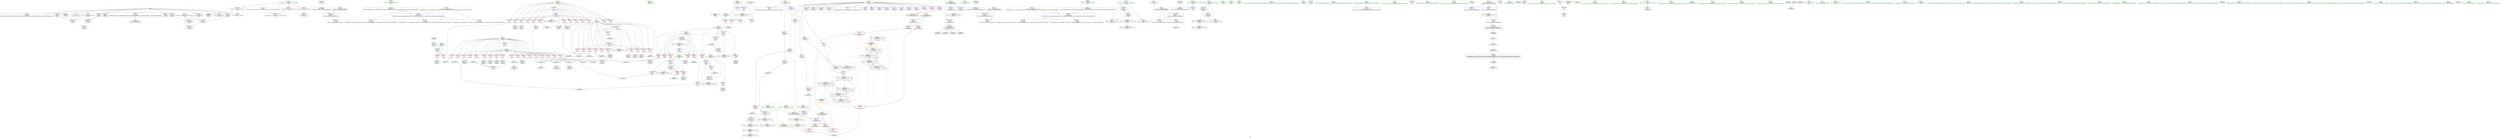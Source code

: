digraph "SVFG" {
	label="SVFG";

	Node0x55ffa4ead320 [shape=record,color=grey,label="{NodeID: 0\nNullPtr}"];
	Node0x55ffa4ead320 -> Node0x55ffa50360c0[style=solid];
	Node0x55ffa4ead320 -> Node0x55ffa50361c0[style=solid];
	Node0x55ffa4ead320 -> Node0x55ffa5036290[style=solid];
	Node0x55ffa4ead320 -> Node0x55ffa5036360[style=solid];
	Node0x55ffa4ead320 -> Node0x55ffa5036430[style=solid];
	Node0x55ffa4ead320 -> Node0x55ffa5036500[style=solid];
	Node0x55ffa4ead320 -> Node0x55ffa50365d0[style=solid];
	Node0x55ffa4ead320 -> Node0x55ffa50366a0[style=solid];
	Node0x55ffa4ead320 -> Node0x55ffa5036770[style=solid];
	Node0x55ffa4ead320 -> Node0x55ffa5036840[style=solid];
	Node0x55ffa4ead320 -> Node0x55ffa5036910[style=solid];
	Node0x55ffa4ead320 -> Node0x55ffa5041a20[style=solid];
	Node0x55ffa509f6a0 [shape=record,color=black,label="{NodeID: 609\n488 = PHI(420, )\n0th arg _ZNSt11char_traitsIcE7compareEPKcS2_m }"];
	Node0x55ffa509f6a0 -> Node0x55ffa5043930[style=solid];
	Node0x55ffa5043520 [shape=record,color=blue,label="{NodeID: 277\n407\<--405\n__lhs.addr\<--__lhs\n_ZSteqIcEN9__gnu_cxx11__enable_ifIXsr9__is_charIT_EE7__valueEbE6__typeERKNSt7__cxx1112basic_stringIS2_St11char_traitsIS2_ESaIS2_EEESC_\n}"];
	Node0x55ffa5043520 -> Node0x55ffa5038d60[style=dashed];
	Node0x55ffa5043520 -> Node0x55ffa5038e30[style=dashed];
	Node0x55ffa5043520 -> Node0x55ffa5038f00[style=dashed];
	Node0x55ffa5037290 [shape=record,color=red,label="{NodeID: 194\n217\<--72\n\<--r\n_Z5solvev\n}"];
	Node0x55ffa5037290 -> Node0x55ffa5034540[style=solid];
	Node0x55ffa5033a00 [shape=record,color=black,label="{NodeID: 111\n284\<--283\nidxprom77\<--\n_Z5solvev\n}"];
	Node0x55ffa5032540 [shape=record,color=green,label="{NodeID: 28\n60\<--61\ns\<--s_field_insensitive\n_Z5solvev\n}"];
	Node0x55ffa503d640 [shape=record,color=grey,label="{NodeID: 388\n480 = Binary(479, 119, )\n}"];
	Node0x55ffa503d640 -> Node0x55ffa5043860[style=solid];
	Node0x55ffa5038950 [shape=record,color=red,label="{NodeID: 222\n388\<--384\n\<--v.addr\n_Z5chminIiEbRT_RKS0_\n}"];
	Node0x55ffa5038950 -> Node0x55ffa5038af0[style=solid];
	Node0x55ffa503a410 [shape=record,color=purple,label="{NodeID: 139\n282\<--17\narrayidx76\<--dp\n_Z5solvev\n}"];
	Node0x55ffa5034e00 [shape=record,color=green,label="{NodeID: 56\n380\<--381\nretval\<--retval_field_insensitive\n_Z5chminIiEbRT_RKS0_\n}"];
	Node0x55ffa5034e00 -> Node0x55ffa50386e0[style=solid];
	Node0x55ffa5034e00 -> Node0x55ffa5043380[style=solid];
	Node0x55ffa5034e00 -> Node0x55ffa5043450[style=solid];
	Node0x55ffa505c9c0 [shape=record,color=black,label="{NodeID: 416\nMR_8V_3 = PHI(MR_8V_4, MR_8V_2, )\npts\{69 \}\n}"];
	Node0x55ffa505c9c0 -> Node0x55ffa503b240[style=dashed];
	Node0x55ffa505c9c0 -> Node0x55ffa503b310[style=dashed];
	Node0x55ffa505c9c0 -> Node0x55ffa503b3e0[style=dashed];
	Node0x55ffa505c9c0 -> Node0x55ffa503b4b0[style=dashed];
	Node0x55ffa505c9c0 -> Node0x55ffa503b580[style=dashed];
	Node0x55ffa505c9c0 -> Node0x55ffa503b650[style=dashed];
	Node0x55ffa505c9c0 -> Node0x55ffa503b720[style=dashed];
	Node0x55ffa505c9c0 -> Node0x55ffa503b7f0[style=dashed];
	Node0x55ffa505c9c0 -> Node0x55ffa503b8c0[style=dashed];
	Node0x55ffa505c9c0 -> Node0x55ffa503b990[style=dashed];
	Node0x55ffa505c9c0 -> Node0x55ffa503ba60[style=dashed];
	Node0x55ffa505c9c0 -> Node0x55ffa503bb30[style=dashed];
	Node0x55ffa505c9c0 -> Node0x55ffa503bc00[style=dashed];
	Node0x55ffa505c9c0 -> Node0x55ffa503bcd0[style=dashed];
	Node0x55ffa505c9c0 -> Node0x55ffa503bda0[style=dashed];
	Node0x55ffa505c9c0 -> Node0x55ffa503be70[style=dashed];
	Node0x55ffa505c9c0 -> Node0x55ffa503bf40[style=dashed];
	Node0x55ffa505c9c0 -> Node0x55ffa503c010[style=dashed];
	Node0x55ffa505c9c0 -> Node0x55ffa5043040[style=dashed];
	Node0x55ffa5041f30 [shape=record,color=blue,label="{NodeID: 250\n74\<--158\nref.tmp\<--add\n_Z5solvev\n|{|<s2>8}}"];
	Node0x55ffa5041f30 -> Node0x55ffa5041f30[style=dashed];
	Node0x55ffa5041f30 -> Node0x55ffa506c2c0[style=dashed];
	Node0x55ffa5041f30:s2 -> Node0x55ffa5079340[style=dashed,color=red];
	Node0x55ffa503bb30 [shape=record,color=red,label="{NodeID: 167\n277\<--68\n\<--i\n_Z5solvev\n}"];
	Node0x55ffa503bb30 -> Node0x55ffa5033860[style=solid];
	Node0x55ffa50366a0 [shape=record,color=black,label="{NodeID: 84\n358\<--3\nlpad.val\<--dummyVal\n_Z5solvev\n}"];
	Node0x55ffa5031130 [shape=record,color=green,label="{NodeID: 1\n7\<--1\n__dso_handle\<--dummyObj\nGlob }"];
	Node0x55ffa509f8a0 [shape=record,color=black,label="{NodeID: 610\n489 = PHI(424, )\n1st arg _ZNSt11char_traitsIcE7compareEPKcS2_m }"];
	Node0x55ffa509f8a0 -> Node0x55ffa5043a00[style=solid];
	Node0x55ffa50435f0 [shape=record,color=blue,label="{NodeID: 278\n409\<--406\n__rhs.addr\<--__rhs\n_ZSteqIcEN9__gnu_cxx11__enable_ifIXsr9__is_charIT_EE7__valueEbE6__typeERKNSt7__cxx1112basic_stringIS2_St11char_traitsIS2_ESaIS2_EEESC_\n}"];
	Node0x55ffa50435f0 -> Node0x55ffa5038fd0[style=dashed];
	Node0x55ffa50435f0 -> Node0x55ffa5040fa0[style=dashed];
	Node0x55ffa5037360 [shape=record,color=red,label="{NodeID: 195\n221\<--72\n\<--r\n_Z5solvev\n}"];
	Node0x55ffa5037360 -> Node0x55ffa5049ab0[style=solid];
	Node0x55ffa5033ad0 [shape=record,color=black,label="{NodeID: 112\n287\<--286\nidxprom79\<--\n_Z5solvev\n}"];
	Node0x55ffa5032610 [shape=record,color=green,label="{NodeID: 29\n62\<--63\nexn.slot\<--exn.slot_field_insensitive\n_Z5solvev\n}"];
	Node0x55ffa5032610 -> Node0x55ffa503af00[style=solid];
	Node0x55ffa5032610 -> Node0x55ffa5042410[style=solid];
	Node0x55ffa5032610 -> Node0x55ffa50425b0[style=solid];
	Node0x55ffa503d7c0 [shape=record,color=grey,label="{NodeID: 389\n297 = Binary(296, 119, )\n}"];
	Node0x55ffa503d7c0 -> Node0x55ffa5042b60[style=solid];
	Node0x55ffa5038a20 [shape=record,color=red,label="{NodeID: 223\n394\<--384\n\<--v.addr\n_Z5chminIiEbRT_RKS0_\n}"];
	Node0x55ffa5038a20 -> Node0x55ffa5038c90[style=solid];
	Node0x55ffa503a4e0 [shape=record,color=purple,label="{NodeID: 140\n285\<--17\narrayidx78\<--dp\n_Z5solvev\n}"];
	Node0x55ffa5034ed0 [shape=record,color=green,label="{NodeID: 57\n382\<--383\nm.addr\<--m.addr_field_insensitive\n_Z5chminIiEbRT_RKS0_\n}"];
	Node0x55ffa5034ed0 -> Node0x55ffa50387b0[style=solid];
	Node0x55ffa5034ed0 -> Node0x55ffa5038880[style=solid];
	Node0x55ffa5034ed0 -> Node0x55ffa5043110[style=solid];
	Node0x55ffa507e080 [shape=record,color=yellow,style=double,label="{NodeID: 583\n32V_5 = CSCHI(MR_32V_4)\npts\{160000 \}\nCS[]|{|<s1>14|<s2>14|<s3>14}}"];
	Node0x55ffa507e080 -> Node0x55ffa50686c0[style=dashed];
	Node0x55ffa507e080:s1 -> Node0x55ffa5038bc0[style=dashed,color=red];
	Node0x55ffa507e080:s2 -> Node0x55ffa50432b0[style=dashed,color=red];
	Node0x55ffa507e080:s3 -> Node0x55ffa505c4c0[style=dashed,color=red];
	Node0x55ffa505cec0 [shape=record,color=black,label="{NodeID: 417\nMR_10V_2 = PHI(MR_10V_4, MR_10V_1, )\npts\{71 \}\n}"];
	Node0x55ffa505cec0 -> Node0x55ffa5041d90[style=dashed];
	Node0x55ffa5042000 [shape=record,color=blue,label="{NodeID: 251\n78\<--110\ncleanup.cond\<--\n_Z5solvev\n}"];
	Node0x55ffa5042000 -> Node0x55ffa50375d0[style=dashed];
	Node0x55ffa5042000 -> Node0x55ffa5042000[style=dashed];
	Node0x55ffa5042000 -> Node0x55ffa50421a0[style=dashed];
	Node0x55ffa5042000 -> Node0x55ffa505d3c0[style=dashed];
	Node0x55ffa503bc00 [shape=record,color=red,label="{NodeID: 168\n280\<--68\n\<--i\n_Z5solvev\n}"];
	Node0x55ffa503bc00 -> Node0x55ffa5033930[style=solid];
	Node0x55ffa5036770 [shape=record,color=black,label="{NodeID: 85\n359\<--3\nlpad.val122\<--dummyVal\n_Z5solvev\n}"];
	Node0x55ffa5030b50 [shape=record,color=green,label="{NodeID: 2\n21\<--1\n_ZSt3cin\<--dummyObj\nGlob }"];
	Node0x55ffa509f9e0 [shape=record,color=black,label="{NodeID: 611\n490 = PHI(426, )\n2nd arg _ZNSt11char_traitsIcE7compareEPKcS2_m }"];
	Node0x55ffa509f9e0 -> Node0x55ffa5043ad0[style=solid];
	Node0x55ffa50436c0 [shape=record,color=blue,label="{NodeID: 279\n454\<--117\nretval\<--\nmain\n}"];
	Node0x55ffa5037430 [shape=record,color=red,label="{NodeID: 196\n230\<--72\n\<--r\n_Z5solvev\n}"];
	Node0x55ffa5037430 -> Node0x55ffa5033790[style=solid];
	Node0x55ffa5033ba0 [shape=record,color=black,label="{NodeID: 113\n314\<--313\nidxprom97\<--\n_Z5solvev\n}"];
	Node0x55ffa50326e0 [shape=record,color=green,label="{NodeID: 30\n64\<--65\nehselector.slot\<--ehselector.slot_field_insensitive\n_Z5solvev\n}"];
	Node0x55ffa50326e0 -> Node0x55ffa503afd0[style=solid];
	Node0x55ffa50326e0 -> Node0x55ffa50424e0[style=solid];
	Node0x55ffa50326e0 -> Node0x55ffa5042680[style=solid];
	Node0x55ffa503d940 [shape=record,color=grey,label="{NodeID: 390\n292 = Binary(291, 119, )\n}"];
	Node0x55ffa503d940 -> Node0x55ffa5042a90[style=solid];
	Node0x55ffa5038af0 [shape=record,color=red,label="{NodeID: 224\n389\<--388\n\<--\n_Z5chminIiEbRT_RKS0_\n}"];
	Node0x55ffa5038af0 -> Node0x55ffa503ee40[style=solid];
	Node0x55ffa503a5b0 [shape=record,color=purple,label="{NodeID: 141\n288\<--17\narrayidx80\<--dp\n_Z5solvev\n|{<s0>16}}"];
	Node0x55ffa503a5b0:s0 -> Node0x55ffa50a0150[style=solid,color=red];
	Node0x55ffa5034fa0 [shape=record,color=green,label="{NodeID: 58\n384\<--385\nv.addr\<--v.addr_field_insensitive\n_Z5chminIiEbRT_RKS0_\n}"];
	Node0x55ffa5034fa0 -> Node0x55ffa5038950[style=solid];
	Node0x55ffa5034fa0 -> Node0x55ffa5038a20[style=solid];
	Node0x55ffa5034fa0 -> Node0x55ffa50431e0[style=solid];
	Node0x55ffa507e1e0 [shape=record,color=yellow,style=double,label="{NodeID: 584\n34V_6 = CSCHI(MR_34V_5)\npts\{200000 \}\nCS[]|{|<s2>14|<s3>14|<s4>14|<s5>14|<s6>14}}"];
	Node0x55ffa507e1e0 -> Node0x55ffa5038470[style=dashed];
	Node0x55ffa507e1e0 -> Node0x55ffa5068bc0[style=dashed];
	Node0x55ffa507e1e0:s2 -> Node0x55ffa5038af0[style=dashed,color=red];
	Node0x55ffa507e1e0:s3 -> Node0x55ffa5038bc0[style=dashed,color=red];
	Node0x55ffa507e1e0:s4 -> Node0x55ffa5038c90[style=dashed,color=red];
	Node0x55ffa507e1e0:s5 -> Node0x55ffa50432b0[style=dashed,color=red];
	Node0x55ffa507e1e0:s6 -> Node0x55ffa505bfc0[style=dashed,color=red];
	Node0x55ffa505dbd0 [shape=record,color=black,label="{NodeID: 418\nMR_12V_2 = PHI(MR_12V_3, MR_12V_1, )\npts\{73 \}\n}"];
	Node0x55ffa505dbd0 -> Node0x55ffa5041e60[style=dashed];
	Node0x55ffa505dbd0 -> Node0x55ffa505dbd0[style=dashed];
	Node0x55ffa50420d0 [shape=record,color=blue,label="{NodeID: 252\n82\<--110\ncleanup.cond36\<--\n_Z5solvev\n}"];
	Node0x55ffa50420d0 -> Node0x55ffa5037770[style=dashed];
	Node0x55ffa50420d0 -> Node0x55ffa50420d0[style=dashed];
	Node0x55ffa50420d0 -> Node0x55ffa5042270[style=dashed];
	Node0x55ffa50420d0 -> Node0x55ffa505d8c0[style=dashed];
	Node0x55ffa503bcd0 [shape=record,color=red,label="{NodeID: 169\n303\<--68\n\<--i\n_Z5solvev\n}"];
	Node0x55ffa503bcd0 -> Node0x55ffa504dbc0[style=solid];
	Node0x55ffa5036840 [shape=record,color=black,label="{NodeID: 86\n435\<--3\n\<--dummyVal\n_ZSteqIcEN9__gnu_cxx11__enable_ifIXsr9__is_charIT_EE7__valueEbE6__typeERKNSt7__cxx1112basic_stringIS2_St11char_traitsIS2_ESaIS2_EEESC_\n}"];
	Node0x55ffa5030be0 [shape=record,color=green,label="{NodeID: 3\n22\<--1\n.str\<--dummyObj\nGlob }"];
	Node0x55ffa509fb20 [shape=record,color=black,label="{NodeID: 612\n405 = PHI(76, )\n0th arg _ZSteqIcEN9__gnu_cxx11__enable_ifIXsr9__is_charIT_EE7__valueEbE6__typeERKNSt7__cxx1112basic_stringIS2_St11char_traitsIS2_ESaIS2_EEESC_ }"];
	Node0x55ffa509fb20 -> Node0x55ffa5043520[style=solid];
	Node0x55ffa5043790 [shape=record,color=blue,label="{NodeID: 280\n458\<--119\ni\<--\nmain\n}"];
	Node0x55ffa5043790 -> Node0x55ffa5075c00[style=dashed];
	Node0x55ffa5037500 [shape=record,color=red,label="{NodeID: 197\n255\<--72\n\<--r\n_Z5solvev\n}"];
	Node0x55ffa5037500 -> Node0x55ffa503dac0[style=solid];
	Node0x55ffa5033c70 [shape=record,color=black,label="{NodeID: 114\n317\<--316\nidxprom99\<--\n_Z5solvev\n}"];
	Node0x55ffa50327b0 [shape=record,color=green,label="{NodeID: 31\n66\<--67\nn\<--n_field_insensitive\n_Z5solvev\n}"];
	Node0x55ffa50327b0 -> Node0x55ffa503b0a0[style=solid];
	Node0x55ffa50327b0 -> Node0x55ffa503b170[style=solid];
	Node0x55ffa50327b0 -> Node0x55ffa5041b20[style=solid];
	Node0x55ffa503dac0 [shape=record,color=grey,label="{NodeID: 391\n256 = Binary(255, 119, )\n}"];
	Node0x55ffa503dac0 -> Node0x55ffa5042750[style=solid];
	Node0x55ffa5038bc0 [shape=record,color=red,label="{NodeID: 225\n391\<--390\n\<--\n_Z5chminIiEbRT_RKS0_\n}"];
	Node0x55ffa5038bc0 -> Node0x55ffa503ee40[style=solid];
	Node0x55ffa503a680 [shape=record,color=purple,label="{NodeID: 142\n315\<--17\narrayidx98\<--dp\n_Z5solvev\n}"];
	Node0x55ffa5035070 [shape=record,color=green,label="{NodeID: 59\n407\<--408\n__lhs.addr\<--__lhs.addr_field_insensitive\n_ZSteqIcEN9__gnu_cxx11__enable_ifIXsr9__is_charIT_EE7__valueEbE6__typeERKNSt7__cxx1112basic_stringIS2_St11char_traitsIS2_ESaIS2_EEESC_\n}"];
	Node0x55ffa5035070 -> Node0x55ffa5038d60[style=solid];
	Node0x55ffa5035070 -> Node0x55ffa5038e30[style=solid];
	Node0x55ffa5035070 -> Node0x55ffa5038f00[style=solid];
	Node0x55ffa5035070 -> Node0x55ffa5043520[style=solid];
	Node0x55ffa505dcc0 [shape=record,color=black,label="{NodeID: 419\nMR_14V_2 = PHI(MR_14V_3, MR_14V_1, )\npts\{75 \}\n}"];
	Node0x55ffa505dcc0 -> Node0x55ffa506c2c0[style=dashed];
	Node0x55ffa50421a0 [shape=record,color=blue,label="{NodeID: 253\n78\<--182\ncleanup.cond\<--\n_Z5solvev\n}"];
	Node0x55ffa50421a0 -> Node0x55ffa50375d0[style=dashed];
	Node0x55ffa50421a0 -> Node0x55ffa50376a0[style=dashed];
	Node0x55ffa50421a0 -> Node0x55ffa5042000[style=dashed];
	Node0x55ffa50421a0 -> Node0x55ffa505d3c0[style=dashed];
	Node0x55ffa503bda0 [shape=record,color=red,label="{NodeID: 170\n310\<--68\n\<--i\n_Z5solvev\n}"];
	Node0x55ffa503bda0 -> Node0x55ffa504dd40[style=solid];
	Node0x55ffa5036910 [shape=record,color=black,label="{NodeID: 87\n436\<--3\n\<--dummyVal\n_ZSteqIcEN9__gnu_cxx11__enable_ifIXsr9__is_charIT_EE7__valueEbE6__typeERKNSt7__cxx1112basic_stringIS2_St11char_traitsIS2_ESaIS2_EEESC_\n|{<s0>27}}"];
	Node0x55ffa5036910:s0 -> Node0x55ffa50a0350[style=solid,color=red];
	Node0x55ffa5030c70 [shape=record,color=green,label="{NodeID: 4\n24\<--1\n.str.1\<--dummyObj\nGlob }"];
	Node0x55ffa509fc60 [shape=record,color=black,label="{NodeID: 613\n406 = PHI(80, )\n1st arg _ZSteqIcEN9__gnu_cxx11__enable_ifIXsr9__is_charIT_EE7__valueEbE6__typeERKNSt7__cxx1112basic_stringIS2_St11char_traitsIS2_ESaIS2_EEESC_ }"];
	Node0x55ffa509fc60 -> Node0x55ffa50435f0[style=solid];
	Node0x55ffa5043860 [shape=record,color=blue,label="{NodeID: 281\n458\<--480\ni\<--inc\nmain\n}"];
	Node0x55ffa5043860 -> Node0x55ffa5075c00[style=dashed];
	Node0x55ffa50375d0 [shape=record,color=red,label="{NodeID: 198\n206\<--78\ncleanup.is_active38\<--cleanup.cond\n_Z5solvev\n}"];
	Node0x55ffa5039110 [shape=record,color=black,label="{NodeID: 115\n320\<--319\nidxprom101\<--\n_Z5solvev\n}"];
	Node0x55ffa5032880 [shape=record,color=green,label="{NodeID: 32\n68\<--69\ni\<--i_field_insensitive\n_Z5solvev\n}"];
	Node0x55ffa5032880 -> Node0x55ffa503b240[style=solid];
	Node0x55ffa5032880 -> Node0x55ffa503b310[style=solid];
	Node0x55ffa5032880 -> Node0x55ffa503b3e0[style=solid];
	Node0x55ffa5032880 -> Node0x55ffa503b4b0[style=solid];
	Node0x55ffa5032880 -> Node0x55ffa503b580[style=solid];
	Node0x55ffa5032880 -> Node0x55ffa503b650[style=solid];
	Node0x55ffa5032880 -> Node0x55ffa503b720[style=solid];
	Node0x55ffa5032880 -> Node0x55ffa503b7f0[style=solid];
	Node0x55ffa5032880 -> Node0x55ffa503b8c0[style=solid];
	Node0x55ffa5032880 -> Node0x55ffa503b990[style=solid];
	Node0x55ffa5032880 -> Node0x55ffa503ba60[style=solid];
	Node0x55ffa5032880 -> Node0x55ffa503bb30[style=solid];
	Node0x55ffa5032880 -> Node0x55ffa503bc00[style=solid];
	Node0x55ffa5032880 -> Node0x55ffa503bcd0[style=solid];
	Node0x55ffa5032880 -> Node0x55ffa503bda0[style=solid];
	Node0x55ffa5032880 -> Node0x55ffa503be70[style=solid];
	Node0x55ffa5032880 -> Node0x55ffa503bf40[style=solid];
	Node0x55ffa5032880 -> Node0x55ffa503c010[style=solid];
	Node0x55ffa5032880 -> Node0x55ffa5041cc0[style=solid];
	Node0x55ffa5032880 -> Node0x55ffa5043040[style=solid];
	Node0x55ffa503dc40 [shape=record,color=grey,label="{NodeID: 392\n261 = Binary(260, 119, )\n}"];
	Node0x55ffa503dc40 -> Node0x55ffa5042820[style=solid];
	Node0x55ffa5038c90 [shape=record,color=red,label="{NodeID: 226\n395\<--394\n\<--\n_Z5chminIiEbRT_RKS0_\n}"];
	Node0x55ffa5038c90 -> Node0x55ffa50432b0[style=solid];
	Node0x55ffa503a750 [shape=record,color=purple,label="{NodeID: 143\n318\<--17\narrayidx100\<--dp\n_Z5solvev\n}"];
	Node0x55ffa5035140 [shape=record,color=green,label="{NodeID: 60\n409\<--410\n__rhs.addr\<--__rhs.addr_field_insensitive\n_ZSteqIcEN9__gnu_cxx11__enable_ifIXsr9__is_charIT_EE7__valueEbE6__typeERKNSt7__cxx1112basic_stringIS2_St11char_traitsIS2_ESaIS2_EEESC_\n}"];
	Node0x55ffa5035140 -> Node0x55ffa5038fd0[style=solid];
	Node0x55ffa5035140 -> Node0x55ffa5040fa0[style=solid];
	Node0x55ffa5035140 -> Node0x55ffa50435f0[style=solid];
	Node0x55ffa505e1c0 [shape=record,color=black,label="{NodeID: 420\nMR_16V_2 = PHI(MR_16V_3, MR_16V_1, )\npts\{79 \}\n}"];
	Node0x55ffa505e1c0 -> Node0x55ffa505d3c0[style=dashed];
	Node0x55ffa5042270 [shape=record,color=blue,label="{NodeID: 254\n82\<--182\ncleanup.cond36\<--\n_Z5solvev\n}"];
	Node0x55ffa5042270 -> Node0x55ffa5037770[style=dashed];
	Node0x55ffa5042270 -> Node0x55ffa50420d0[style=dashed];
	Node0x55ffa5042270 -> Node0x55ffa505d8c0[style=dashed];
	Node0x55ffa503be70 [shape=record,color=red,label="{NodeID: 171\n313\<--68\n\<--i\n_Z5solvev\n}"];
	Node0x55ffa503be70 -> Node0x55ffa5033ba0[style=solid];
	Node0x55ffa50369e0 [shape=record,color=black,label="{NodeID: 88\n15\<--14\n\<--dpp\nCan only get source location for instruction, argument, global var or function.}"];
	Node0x55ffa5030d00 [shape=record,color=green,label="{NodeID: 5\n26\<--1\n.str.2\<--dummyObj\nGlob }"];
	Node0x55ffa509fda0 [shape=record,color=black,label="{NodeID: 614\n378 = PHI(146, 219, 279, 321, )\n0th arg _Z5chminIiEbRT_RKS0_ }"];
	Node0x55ffa509fda0 -> Node0x55ffa5043110[style=solid];
	Node0x55ffa5043930 [shape=record,color=blue,label="{NodeID: 282\n493\<--488\n__s1.addr\<--__s1\n_ZNSt11char_traitsIcE7compareEPKcS2_m\n}"];
	Node0x55ffa5043930 -> Node0x55ffa5041510[style=dashed];
	Node0x55ffa50376a0 [shape=record,color=red,label="{NodeID: 199\n249\<--78\ncleanup.is_active41\<--cleanup.cond\n_Z5solvev\n}"];
	Node0x55ffa50391a0 [shape=record,color=black,label="{NodeID: 116\n323\<--322\nidxprom104\<--\n_Z5solvev\n}"];
	Node0x55ffa5032950 [shape=record,color=green,label="{NodeID: 33\n70\<--71\nl\<--l_field_insensitive\n_Z5solvev\n}"];
	Node0x55ffa5032950 -> Node0x55ffa503c0e0[style=solid];
	Node0x55ffa5032950 -> Node0x55ffa503c1b0[style=solid];
	Node0x55ffa5032950 -> Node0x55ffa503c280[style=solid];
	Node0x55ffa5032950 -> Node0x55ffa503c350[style=solid];
	Node0x55ffa5032950 -> Node0x55ffa503c420[style=solid];
	Node0x55ffa5032950 -> Node0x55ffa503c4f0[style=solid];
	Node0x55ffa5032950 -> Node0x55ffa503c5c0[style=solid];
	Node0x55ffa5032950 -> Node0x55ffa503c690[style=solid];
	Node0x55ffa5032950 -> Node0x55ffa503c760[style=solid];
	Node0x55ffa5032950 -> Node0x55ffa503c830[style=solid];
	Node0x55ffa5032950 -> Node0x55ffa503c900[style=solid];
	Node0x55ffa5032950 -> Node0x55ffa503c9d0[style=solid];
	Node0x55ffa5032950 -> Node0x55ffa503caa0[style=solid];
	Node0x55ffa5032950 -> Node0x55ffa5041d90[style=solid];
	Node0x55ffa5032950 -> Node0x55ffa5042820[style=solid];
	Node0x55ffa503ddc0 [shape=record,color=grey,label="{NodeID: 393\n224 = Binary(220, 223, )\n}"];
	Node0x55ffa503ddc0 -> Node0x55ffa50335f0[style=solid];
	Node0x55ffa5038d60 [shape=record,color=red,label="{NodeID: 227\n413\<--407\n\<--__lhs.addr\n_ZSteqIcEN9__gnu_cxx11__enable_ifIXsr9__is_charIT_EE7__valueEbE6__typeERKNSt7__cxx1112basic_stringIS2_St11char_traitsIS2_ESaIS2_EEESC_\n}"];
	Node0x55ffa503a820 [shape=record,color=purple,label="{NodeID: 144\n321\<--17\narrayidx102\<--dp\n_Z5solvev\n|{<s0>17}}"];
	Node0x55ffa503a820:s0 -> Node0x55ffa509fda0[style=solid,color=red];
	Node0x55ffa5035210 [shape=record,color=green,label="{NodeID: 61\n421\<--422\n_ZNKSt7__cxx1112basic_stringIcSt11char_traitsIcESaIcEE4dataEv\<--_ZNKSt7__cxx1112basic_stringIcSt11char_traitsIcESaIcEE4dataEv_field_insensitive\n}"];
	Node0x55ffa505e6c0 [shape=record,color=black,label="{NodeID: 421\nMR_18V_2 = PHI(MR_18V_3, MR_18V_1, )\npts\{83 \}\n}"];
	Node0x55ffa505e6c0 -> Node0x55ffa505d8c0[style=dashed];
	Node0x55ffa5042340 [shape=record,color=blue,label="{NodeID: 255\n84\<--234\nref.tmp50\<--add59\n_Z5solvev\n|{|<s1>14}}"];
	Node0x55ffa5042340 -> Node0x55ffa5077000[style=dashed];
	Node0x55ffa5042340:s1 -> Node0x55ffa5079340[style=dashed,color=red];
	Node0x55ffa503bf40 [shape=record,color=red,label="{NodeID: 172\n322\<--68\n\<--i\n_Z5solvev\n}"];
	Node0x55ffa503bf40 -> Node0x55ffa50391a0[style=solid];
	Node0x55ffa5036ae0 [shape=record,color=black,label="{NodeID: 89\n19\<--17\n\<--dp\nCan only get source location for instruction, argument, global var or function.}"];
	Node0x55ffa5003400 [shape=record,color=green,label="{NodeID: 6\n28\<--1\n.str.3\<--dummyObj\nGlob }"];
	Node0x55ffa50a0150 [shape=record,color=black,label="{NodeID: 615\n379 = PHI(74, 84, 288, 94, )\n1st arg _Z5chminIiEbRT_RKS0_ }"];
	Node0x55ffa50a0150 -> Node0x55ffa50431e0[style=solid];
	Node0x55ffa5043a00 [shape=record,color=blue,label="{NodeID: 283\n495\<--489\n__s2.addr\<--__s2\n_ZNSt11char_traitsIcE7compareEPKcS2_m\n}"];
	Node0x55ffa5043a00 -> Node0x55ffa50415e0[style=dashed];
	Node0x55ffa5037770 [shape=record,color=red,label="{NodeID: 200\n200\<--82\ncleanup.is_active\<--cleanup.cond36\n_Z5solvev\n}"];
	Node0x55ffa5039230 [shape=record,color=black,label="{NodeID: 117\n345\<--344\nidxprom118\<--\n_Z5solvev\n}"];
	Node0x55ffa5032a20 [shape=record,color=green,label="{NodeID: 34\n72\<--73\nr\<--r_field_insensitive\n_Z5solvev\n}"];
	Node0x55ffa5032a20 -> Node0x55ffa503cb70[style=solid];
	Node0x55ffa5032a20 -> Node0x55ffa503cc40[style=solid];
	Node0x55ffa5032a20 -> Node0x55ffa503cd10[style=solid];
	Node0x55ffa5032a20 -> Node0x55ffa503cde0[style=solid];
	Node0x55ffa5032a20 -> Node0x55ffa503ceb0[style=solid];
	Node0x55ffa5032a20 -> Node0x55ffa50370f0[style=solid];
	Node0x55ffa5032a20 -> Node0x55ffa50371c0[style=solid];
	Node0x55ffa5032a20 -> Node0x55ffa5037290[style=solid];
	Node0x55ffa5032a20 -> Node0x55ffa5037360[style=solid];
	Node0x55ffa5032a20 -> Node0x55ffa5037430[style=solid];
	Node0x55ffa5032a20 -> Node0x55ffa5037500[style=solid];
	Node0x55ffa5032a20 -> Node0x55ffa5041e60[style=solid];
	Node0x55ffa5032a20 -> Node0x55ffa5042750[style=solid];
	Node0x55ffa503df40 [shape=record,color=grey,label="{NodeID: 394\n158 = Binary(157, 119, )\n}"];
	Node0x55ffa503df40 -> Node0x55ffa5041f30[style=solid];
	Node0x55ffa5038e30 [shape=record,color=red,label="{NodeID: 228\n419\<--407\n\<--__lhs.addr\n_ZSteqIcEN9__gnu_cxx11__enable_ifIXsr9__is_charIT_EE7__valueEbE6__typeERKNSt7__cxx1112basic_stringIS2_St11char_traitsIS2_ESaIS2_EEESC_\n}"];
	Node0x55ffa503a8f0 [shape=record,color=purple,label="{NodeID: 145\n348\<--22\n\<--.str\n_Z5solvev\n}"];
	Node0x55ffa5035310 [shape=record,color=green,label="{NodeID: 62\n428\<--429\n_ZNSt11char_traitsIcE7compareEPKcS2_m\<--_ZNSt11char_traitsIcE7compareEPKcS2_m_field_insensitive\n}"];
	Node0x55ffa505ebc0 [shape=record,color=black,label="{NodeID: 422\nMR_20V_2 = PHI(MR_20V_3, MR_20V_1, )\npts\{85 \}\n}"];
	Node0x55ffa505ebc0 -> Node0x55ffa505d9b0[style=dashed];
	Node0x55ffa5042410 [shape=record,color=blue,label="{NodeID: 256\n62\<--239\nexn.slot\<--\n_Z5solvev\n}"];
	Node0x55ffa5042410 -> Node0x55ffa503af00[style=dashed];
	Node0x55ffa503c010 [shape=record,color=red,label="{NodeID: 173\n340\<--68\n\<--i\n_Z5solvev\n}"];
	Node0x55ffa503c010 -> Node0x55ffa503e540[style=solid];
	Node0x55ffa5036be0 [shape=record,color=black,label="{NodeID: 90\n43\<--44\n\<--_ZNSt8ios_base4InitD1Ev\nCan only get source location for instruction, argument, global var or function.}"];
	Node0x55ffa5003490 [shape=record,color=green,label="{NodeID: 7\n31\<--1\n\<--dummyObj\nCan only get source location for instruction, argument, global var or function.}"];
	Node0x55ffa50a0350 [shape=record,color=black,label="{NodeID: 616\n521 = PHI(436, )\n0th arg __clang_call_terminate }"];
	Node0x55ffa5043ad0 [shape=record,color=blue,label="{NodeID: 284\n497\<--490\n__n.addr\<--__n\n_ZNSt11char_traitsIcE7compareEPKcS2_m\n}"];
	Node0x55ffa5043ad0 -> Node0x55ffa50416b0[style=dashed];
	Node0x55ffa5043ad0 -> Node0x55ffa5041780[style=dashed];
	Node0x55ffa5037840 [shape=record,color=red,label="{NodeID: 201\n266\<--86\n\<--l65\n_Z5solvev\n}"];
	Node0x55ffa5037840 -> Node0x55ffa504e040[style=solid];
	Node0x55ffa5039300 [shape=record,color=black,label="{NodeID: 118\n377\<--402\n_Z5chminIiEbRT_RKS0__ret\<--\n_Z5chminIiEbRT_RKS0_\n|{<s0>8|<s1>14|<s2>16|<s3>17}}"];
	Node0x55ffa5039300:s0 -> Node0x55ffa509e800[style=solid,color=blue];
	Node0x55ffa5039300:s1 -> Node0x55ffa509e910[style=solid,color=blue];
	Node0x55ffa5039300:s2 -> Node0x55ffa509e730[style=solid,color=blue];
	Node0x55ffa5039300:s3 -> Node0x55ffa509ea50[style=solid,color=blue];
	Node0x55ffa5032af0 [shape=record,color=green,label="{NodeID: 35\n74\<--75\nref.tmp\<--ref.tmp_field_insensitive\n_Z5solvev\n|{|<s1>8}}"];
	Node0x55ffa5032af0 -> Node0x55ffa5041f30[style=solid];
	Node0x55ffa5032af0:s1 -> Node0x55ffa50a0150[style=solid,color=red];
	Node0x55ffa503e0c0 [shape=record,color=grey,label="{NodeID: 395\n166 = Binary(164, 165, )\n}"];
	Node0x55ffa503e0c0 -> Node0x55ffa503e240[style=solid];
	Node0x55ffa5038f00 [shape=record,color=red,label="{NodeID: 229\n425\<--407\n\<--__lhs.addr\n_ZSteqIcEN9__gnu_cxx11__enable_ifIXsr9__is_charIT_EE7__valueEbE6__typeERKNSt7__cxx1112basic_stringIS2_St11char_traitsIS2_ESaIS2_EEESC_\n}"];
	Node0x55ffa503a9c0 [shape=record,color=purple,label="{NodeID: 146\n461\<--24\n\<--.str.1\nmain\n}"];
	Node0x55ffa5035410 [shape=record,color=green,label="{NodeID: 63\n438\<--439\n__clang_call_terminate\<--__clang_call_terminate_field_insensitive\n}"];
	Node0x55ffa505f0c0 [shape=record,color=black,label="{NodeID: 423\nMR_22V_2 = PHI(MR_22V_4, MR_22V_1, )\npts\{87 \}\n}"];
	Node0x55ffa505f0c0 -> Node0x55ffa50428f0[style=dashed];
	Node0x55ffa50424e0 [shape=record,color=blue,label="{NodeID: 257\n64\<--241\nehselector.slot\<--\n_Z5solvev\n}"];
	Node0x55ffa50424e0 -> Node0x55ffa503afd0[style=dashed];
	Node0x55ffa503c0e0 [shape=record,color=red,label="{NodeID: 174\n127\<--70\n\<--l\n_Z5solvev\n}"];
	Node0x55ffa503c0e0 -> Node0x55ffa503e840[style=solid];
	Node0x55ffa5036ce0 [shape=record,color=black,label="{NodeID: 91\n105\<--102\nconv\<--call1\n_Z5solvev\n}"];
	Node0x55ffa5036ce0 -> Node0x55ffa5041b20[style=solid];
	Node0x55ffa5003520 [shape=record,color=green,label="{NodeID: 8\n108\<--1\n\<--dummyObj\nCan only get source location for instruction, argument, global var or function.}"];
	Node0x55ffa5043ba0 [shape=record,color=blue,label="{NodeID: 285\n491\<--117\nretval\<--\n_ZNSt11char_traitsIcE7compareEPKcS2_m\n}"];
	Node0x55ffa5043ba0 -> Node0x55ffa5076b00[style=dashed];
	Node0x55ffa5037910 [shape=record,color=red,label="{NodeID: 202\n270\<--86\n\<--l65\n_Z5solvev\n}"];
	Node0x55ffa5037910 -> Node0x55ffa50429c0[style=solid];
	Node0x55ffa50393d0 [shape=record,color=black,label="{NodeID: 119\n404\<--433\n_ZSteqIcEN9__gnu_cxx11__enable_ifIXsr9__is_charIT_EE7__valueEbE6__typeERKNSt7__cxx1112basic_stringIS2_St11char_traitsIS2_ESaIS2_EEESC__ret\<--\n_ZSteqIcEN9__gnu_cxx11__enable_ifIXsr9__is_charIT_EE7__valueEbE6__typeERKNSt7__cxx1112basic_stringIS2_St11char_traitsIS2_ESaIS2_EEESC_\n|{<s0>11}}"];
	Node0x55ffa50393d0:s0 -> Node0x55ffa509e470[style=solid,color=blue];
	Node0x55ffa5032bc0 [shape=record,color=green,label="{NodeID: 36\n76\<--77\nref.tmp23\<--ref.tmp23_field_insensitive\n_Z5solvev\n|{<s0>11}}"];
	Node0x55ffa5032bc0:s0 -> Node0x55ffa509fb20[style=solid,color=red];
	Node0x55ffa503e240 [shape=record,color=grey,label="{NodeID: 396\n167 = Binary(163, 166, )\n}"];
	Node0x55ffa503e240 -> Node0x55ffa504e4c0[style=solid];
	Node0x55ffa5038fd0 [shape=record,color=red,label="{NodeID: 230\n415\<--409\n\<--__rhs.addr\n_ZSteqIcEN9__gnu_cxx11__enable_ifIXsr9__is_charIT_EE7__valueEbE6__typeERKNSt7__cxx1112basic_stringIS2_St11char_traitsIS2_ESaIS2_EEESC_\n}"];
	Node0x55ffa503aa90 [shape=record,color=purple,label="{NodeID: 147\n475\<--26\n\<--.str.2\nmain\n}"];
	Node0x55ffa5035510 [shape=record,color=green,label="{NodeID: 64\n451\<--452\nmain\<--main_field_insensitive\n}"];
	Node0x55ffa509b750 [shape=record,color=black,label="{NodeID: 590\n99 = PHI()\n}"];
	Node0x55ffa505f5c0 [shape=record,color=black,label="{NodeID: 424\nMR_24V_2 = PHI(MR_24V_3, MR_24V_1, )\npts\{89 \}\n}"];
	Node0x55ffa505f5c0 -> Node0x55ffa50429c0[style=dashed];
	Node0x55ffa505f5c0 -> Node0x55ffa505f5c0[style=dashed];
	Node0x55ffa50425b0 [shape=record,color=blue,label="{NodeID: 258\n62\<--245\nexn.slot\<--\n_Z5solvev\n}"];
	Node0x55ffa50425b0 -> Node0x55ffa503af00[style=dashed];
	Node0x55ffa503c1b0 [shape=record,color=red,label="{NodeID: 175\n131\<--70\n\<--l\n_Z5solvev\n}"];
	Node0x55ffa503c1b0 -> Node0x55ffa5041e60[style=solid];
	Node0x55ffa5036db0 [shape=record,color=black,label="{NodeID: 92\n453\<--117\nmain_ret\<--\nmain\n}"];
	Node0x55ffa50035b0 [shape=record,color=green,label="{NodeID: 9\n109\<--1\n\<--dummyObj\nCan only get source location for instruction, argument, global var or function.}"];
	Node0x55ffa5043c70 [shape=record,color=blue,label="{NodeID: 286\n491\<--511\nretval\<--call\n_ZNSt11char_traitsIcE7compareEPKcS2_m\n}"];
	Node0x55ffa5043c70 -> Node0x55ffa5076b00[style=dashed];
	Node0x55ffa50379e0 [shape=record,color=red,label="{NodeID: 203\n283\<--86\n\<--l65\n_Z5solvev\n}"];
	Node0x55ffa50379e0 -> Node0x55ffa5033a00[style=solid];
	Node0x55ffa50394a0 [shape=record,color=black,label="{NodeID: 120\n474\<--473\nconv\<--\nmain\n}"];
	Node0x55ffa5032c90 [shape=record,color=green,label="{NodeID: 37\n78\<--79\ncleanup.cond\<--cleanup.cond_field_insensitive\n_Z5solvev\n}"];
	Node0x55ffa5032c90 -> Node0x55ffa50375d0[style=solid];
	Node0x55ffa5032c90 -> Node0x55ffa50376a0[style=solid];
	Node0x55ffa5032c90 -> Node0x55ffa5042000[style=solid];
	Node0x55ffa5032c90 -> Node0x55ffa50421a0[style=solid];
	Node0x55ffa503e3c0 [shape=record,color=grey,label="{NodeID: 397\n326 = Binary(325, 119, )\n}"];
	Node0x55ffa503e3c0 -> Node0x55ffa5042dd0[style=solid];
	Node0x55ffa5040fa0 [shape=record,color=red,label="{NodeID: 231\n423\<--409\n\<--__rhs.addr\n_ZSteqIcEN9__gnu_cxx11__enable_ifIXsr9__is_charIT_EE7__valueEbE6__typeERKNSt7__cxx1112basic_stringIS2_St11char_traitsIS2_ESaIS2_EEESC_\n}"];
	Node0x55ffa503ab60 [shape=record,color=purple,label="{NodeID: 148\n472\<--28\n\<--.str.3\nmain\n}"];
	Node0x55ffa503ab60 -> Node0x55ffa5041370[style=solid];
	Node0x55ffa5035610 [shape=record,color=green,label="{NodeID: 65\n454\<--455\nretval\<--retval_field_insensitive\nmain\n}"];
	Node0x55ffa5035610 -> Node0x55ffa50436c0[style=solid];
	Node0x55ffa509b820 [shape=record,color=black,label="{NodeID: 591\n42 = PHI()\n}"];
	Node0x55ffa505fac0 [shape=record,color=black,label="{NodeID: 425\nMR_26V_2 = PHI(MR_26V_4, MR_26V_1, )\npts\{91 \}\n}"];
	Node0x55ffa505fac0 -> Node0x55ffa5042c30[style=dashed];
	Node0x55ffa5042680 [shape=record,color=blue,label="{NodeID: 259\n64\<--247\nehselector.slot\<--\n_Z5solvev\n}"];
	Node0x55ffa5042680 -> Node0x55ffa503afd0[style=dashed];
	Node0x55ffa503c280 [shape=record,color=red,label="{NodeID: 176\n141\<--70\n\<--l\n_Z5solvev\n}"];
	Node0x55ffa503c280 -> Node0x55ffa5036f50[style=solid];
	Node0x55ffa5036e80 [shape=record,color=black,label="{NodeID: 93\n139\<--138\nidxprom\<--\n_Z5solvev\n}"];
	Node0x55ffa5003640 [shape=record,color=green,label="{NodeID: 10\n110\<--1\n\<--dummyObj\nCan only get source location for instruction, argument, global var or function.}"];
	Node0x55ffa50686c0 [shape=record,color=black,label="{NodeID: 453\nMR_32V_4 = PHI(MR_32V_7, MR_32V_3, )\npts\{160000 \}\n|{|<s4>8|<s5>8|<s6>8}}"];
	Node0x55ffa50686c0 -> Node0x55ffa50609c0[style=dashed];
	Node0x55ffa50686c0 -> Node0x55ffa50618c0[style=dashed];
	Node0x55ffa50686c0 -> Node0x55ffa50686c0[style=dashed];
	Node0x55ffa50686c0 -> Node0x55ffa5069ac0[style=dashed];
	Node0x55ffa50686c0:s4 -> Node0x55ffa5038bc0[style=dashed,color=red];
	Node0x55ffa50686c0:s5 -> Node0x55ffa50432b0[style=dashed,color=red];
	Node0x55ffa50686c0:s6 -> Node0x55ffa505c4c0[style=dashed,color=red];
	Node0x55ffa5037ab0 [shape=record,color=red,label="{NodeID: 204\n296\<--86\n\<--l65\n_Z5solvev\n}"];
	Node0x55ffa5037ab0 -> Node0x55ffa503d7c0[style=solid];
	Node0x55ffa5039570 [shape=record,color=black,label="{NodeID: 121\n487\<--516\n_ZNSt11char_traitsIcE7compareEPKcS2_m_ret\<--\n_ZNSt11char_traitsIcE7compareEPKcS2_m\n|{<s0>26}}"];
	Node0x55ffa5039570:s0 -> Node0x55ffa509ec60[style=solid,color=blue];
	Node0x55ffa5032d60 [shape=record,color=green,label="{NodeID: 38\n80\<--81\nref.tmp28\<--ref.tmp28_field_insensitive\n_Z5solvev\n|{<s0>11}}"];
	Node0x55ffa5032d60:s0 -> Node0x55ffa509fc60[style=solid,color=red];
	Node0x55ffa503e540 [shape=record,color=grey,label="{NodeID: 398\n341 = Binary(340, 119, )\n}"];
	Node0x55ffa503e540 -> Node0x55ffa5043040[style=solid];
	Node0x55ffa5041030 [shape=record,color=red,label="{NodeID: 232\n468\<--456\n\<--T\nmain\n}"];
	Node0x55ffa5041030 -> Node0x55ffa504e340[style=solid];
	Node0x55ffa503ac30 [shape=record,color=purple,label="{NodeID: 149\n540\<--30\nllvm.global_ctors_0\<--llvm.global_ctors\nGlob }"];
	Node0x55ffa503ac30 -> Node0x55ffa5041850[style=solid];
	Node0x55ffa50356e0 [shape=record,color=green,label="{NodeID: 66\n456\<--457\nT\<--T_field_insensitive\nmain\n}"];
	Node0x55ffa50356e0 -> Node0x55ffa5041030[style=solid];
	Node0x55ffa509e470 [shape=record,color=black,label="{NodeID: 592\n195 = PHI(404, )\n}"];
	Node0x55ffa509e470 -> Node0x55ffa5048970[style=solid];
	Node0x55ffa505ffc0 [shape=record,color=black,label="{NodeID: 426\nMR_28V_2 = PHI(MR_28V_3, MR_28V_1, )\npts\{93 \}\n}"];
	Node0x55ffa505ffc0 -> Node0x55ffa5042d00[style=dashed];
	Node0x55ffa505ffc0 -> Node0x55ffa505ffc0[style=dashed];
	Node0x55ffa5042750 [shape=record,color=blue,label="{NodeID: 260\n72\<--256\nr\<--inc\n_Z5solvev\n}"];
	Node0x55ffa5042750 -> Node0x55ffa503cb70[style=dashed];
	Node0x55ffa5042750 -> Node0x55ffa503cc40[style=dashed];
	Node0x55ffa5042750 -> Node0x55ffa503cd10[style=dashed];
	Node0x55ffa5042750 -> Node0x55ffa503cde0[style=dashed];
	Node0x55ffa5042750 -> Node0x55ffa503ceb0[style=dashed];
	Node0x55ffa5042750 -> Node0x55ffa50370f0[style=dashed];
	Node0x55ffa5042750 -> Node0x55ffa50371c0[style=dashed];
	Node0x55ffa5042750 -> Node0x55ffa5037290[style=dashed];
	Node0x55ffa5042750 -> Node0x55ffa5037360[style=dashed];
	Node0x55ffa5042750 -> Node0x55ffa5037430[style=dashed];
	Node0x55ffa5042750 -> Node0x55ffa5037500[style=dashed];
	Node0x55ffa5042750 -> Node0x55ffa5041e60[style=dashed];
	Node0x55ffa5042750 -> Node0x55ffa5042750[style=dashed];
	Node0x55ffa5042750 -> Node0x55ffa505dbd0[style=dashed];
	Node0x55ffa503c350 [shape=record,color=red,label="{NodeID: 177\n151\<--70\n\<--l\n_Z5solvev\n}"];
	Node0x55ffa503c350 -> Node0x55ffa5033ec0[style=solid];
	Node0x55ffa5036f50 [shape=record,color=black,label="{NodeID: 94\n142\<--141\nidxprom8\<--\n_Z5solvev\n}"];
	Node0x55ffa5003700 [shape=record,color=green,label="{NodeID: 11\n114\<--1\n\<--dummyObj\nCan only get source location for instruction, argument, global var or function.}"];
	Node0x55ffa5068bc0 [shape=record,color=black,label="{NodeID: 454\nMR_34V_5 = PHI(MR_34V_8, MR_34V_4, )\npts\{200000 \}\n|{|<s5>8|<s6>8|<s7>8|<s8>8|<s9>8}}"];
	Node0x55ffa5068bc0 -> Node0x55ffa50383a0[style=dashed];
	Node0x55ffa5068bc0 -> Node0x55ffa5060ec0[style=dashed];
	Node0x55ffa5068bc0 -> Node0x55ffa5061dc0[style=dashed];
	Node0x55ffa5068bc0 -> Node0x55ffa5068bc0[style=dashed];
	Node0x55ffa5068bc0 -> Node0x55ffa5069fc0[style=dashed];
	Node0x55ffa5068bc0:s5 -> Node0x55ffa5038af0[style=dashed,color=red];
	Node0x55ffa5068bc0:s6 -> Node0x55ffa5038bc0[style=dashed,color=red];
	Node0x55ffa5068bc0:s7 -> Node0x55ffa5038c90[style=dashed,color=red];
	Node0x55ffa5068bc0:s8 -> Node0x55ffa50432b0[style=dashed,color=red];
	Node0x55ffa5068bc0:s9 -> Node0x55ffa505bfc0[style=dashed,color=red];
	Node0x55ffa5037b80 [shape=record,color=red,label="{NodeID: 205\n273\<--88\n\<--r69\n_Z5solvev\n}"];
	Node0x55ffa5037b80 -> Node0x55ffa504e1c0[style=solid];
	Node0x55ffa5039640 [shape=record,color=purple,label="{NodeID: 122\n41\<--4\n\<--_ZStL8__ioinit\n__cxx_global_var_init\n}"];
	Node0x55ffa5032e30 [shape=record,color=green,label="{NodeID: 39\n82\<--83\ncleanup.cond36\<--cleanup.cond36_field_insensitive\n_Z5solvev\n}"];
	Node0x55ffa5032e30 -> Node0x55ffa5037770[style=solid];
	Node0x55ffa5032e30 -> Node0x55ffa50420d0[style=solid];
	Node0x55ffa5032e30 -> Node0x55ffa5042270[style=solid];
	Node0x55ffa503e6c0 [shape=record,color=grey,label="{NodeID: 399\n148 = Binary(147, 119, )\n}"];
	Node0x55ffa503e6c0 -> Node0x55ffa5033df0[style=solid];
	Node0x55ffa5041100 [shape=record,color=red,label="{NodeID: 233\n467\<--458\n\<--i\nmain\n}"];
	Node0x55ffa5041100 -> Node0x55ffa504e340[style=solid];
	Node0x55ffa503ad00 [shape=record,color=purple,label="{NodeID: 150\n541\<--30\nllvm.global_ctors_1\<--llvm.global_ctors\nGlob }"];
	Node0x55ffa503ad00 -> Node0x55ffa5041920[style=solid];
	Node0x55ffa50357b0 [shape=record,color=green,label="{NodeID: 67\n458\<--459\ni\<--i_field_insensitive\nmain\n}"];
	Node0x55ffa50357b0 -> Node0x55ffa5041100[style=solid];
	Node0x55ffa50357b0 -> Node0x55ffa50411d0[style=solid];
	Node0x55ffa50357b0 -> Node0x55ffa50412a0[style=solid];
	Node0x55ffa50357b0 -> Node0x55ffa5043790[style=solid];
	Node0x55ffa50357b0 -> Node0x55ffa5043860[style=solid];
	Node0x55ffa509e660 [shape=record,color=black,label="{NodeID: 593\n102 = PHI()\n}"];
	Node0x55ffa509e660 -> Node0x55ffa5036ce0[style=solid];
	Node0x55ffa50604c0 [shape=record,color=black,label="{NodeID: 427\nMR_30V_2 = PHI(MR_30V_3, MR_30V_1, )\npts\{95 \}\n}"];
	Node0x55ffa50604c0 -> Node0x55ffa50747d0[style=dashed];
	Node0x55ffa5042820 [shape=record,color=blue,label="{NodeID: 261\n70\<--261\nl\<--inc63\n_Z5solvev\n}"];
	Node0x55ffa5042820 -> Node0x55ffa503c0e0[style=dashed];
	Node0x55ffa5042820 -> Node0x55ffa503c1b0[style=dashed];
	Node0x55ffa5042820 -> Node0x55ffa503c280[style=dashed];
	Node0x55ffa5042820 -> Node0x55ffa503c350[style=dashed];
	Node0x55ffa5042820 -> Node0x55ffa503c420[style=dashed];
	Node0x55ffa5042820 -> Node0x55ffa503c4f0[style=dashed];
	Node0x55ffa5042820 -> Node0x55ffa503c5c0[style=dashed];
	Node0x55ffa5042820 -> Node0x55ffa503c690[style=dashed];
	Node0x55ffa5042820 -> Node0x55ffa503c760[style=dashed];
	Node0x55ffa5042820 -> Node0x55ffa503c830[style=dashed];
	Node0x55ffa5042820 -> Node0x55ffa503c900[style=dashed];
	Node0x55ffa5042820 -> Node0x55ffa503c9d0[style=dashed];
	Node0x55ffa5042820 -> Node0x55ffa503caa0[style=dashed];
	Node0x55ffa5042820 -> Node0x55ffa5042820[style=dashed];
	Node0x55ffa5042820 -> Node0x55ffa505cec0[style=dashed];
	Node0x55ffa503c420 [shape=record,color=red,label="{NodeID: 178\n165\<--70\n\<--l\n_Z5solvev\n}"];
	Node0x55ffa503c420 -> Node0x55ffa503e0c0[style=solid];
	Node0x55ffa5037020 [shape=record,color=black,label="{NodeID: 95\n145\<--144\nidxprom10\<--\n_Z5solvev\n}"];
	Node0x55ffa5031660 [shape=record,color=green,label="{NodeID: 12\n117\<--1\n\<--dummyObj\nCan only get source location for instruction, argument, global var or function.}"];
	Node0x55ffa5037c50 [shape=record,color=red,label="{NodeID: 206\n286\<--88\n\<--r69\n_Z5solvev\n}"];
	Node0x55ffa5037c50 -> Node0x55ffa5033ad0[style=solid];
	Node0x55ffa5039710 [shape=record,color=purple,label="{NodeID: 123\n279\<--14\narrayidx74\<--dpp\n_Z5solvev\n|{<s0>16}}"];
	Node0x55ffa5039710:s0 -> Node0x55ffa509fda0[style=solid,color=red];
	Node0x55ffa5032f00 [shape=record,color=green,label="{NodeID: 40\n84\<--85\nref.tmp50\<--ref.tmp50_field_insensitive\n_Z5solvev\n|{|<s1>14}}"];
	Node0x55ffa5032f00 -> Node0x55ffa5042340[style=solid];
	Node0x55ffa5032f00:s1 -> Node0x55ffa50a0150[style=solid,color=red];
	Node0x55ffa503e840 [shape=record,color=grey,label="{NodeID: 400\n129 = cmp(127, 128, )\n}"];
	Node0x55ffa50411d0 [shape=record,color=red,label="{NodeID: 234\n471\<--458\n\<--i\nmain\n}"];
	Node0x55ffa503ae00 [shape=record,color=purple,label="{NodeID: 151\n542\<--30\nllvm.global_ctors_2\<--llvm.global_ctors\nGlob }"];
	Node0x55ffa503ae00 -> Node0x55ffa5041a20[style=solid];
	Node0x55ffa5035880 [shape=record,color=green,label="{NodeID: 68\n463\<--464\nscanf\<--scanf_field_insensitive\n}"];
	Node0x55ffa509e730 [shape=record,color=black,label="{NodeID: 594\n289 = PHI(377, )\n}"];
	Node0x55ffa50609c0 [shape=record,color=black,label="{NodeID: 428\nMR_32V_2 = PHI(MR_32V_11, MR_32V_1, )\npts\{160000 \}\n|{|<s5>30}}"];
	Node0x55ffa50609c0 -> Node0x55ffa5038610[style=dashed];
	Node0x55ffa50609c0 -> Node0x55ffa50609c0[style=dashed];
	Node0x55ffa50609c0 -> Node0x55ffa50618c0[style=dashed];
	Node0x55ffa50609c0 -> Node0x55ffa50686c0[style=dashed];
	Node0x55ffa50609c0 -> Node0x55ffa5069ac0[style=dashed];
	Node0x55ffa50609c0:s5 -> Node0x55ffa50756d0[style=dashed,color=blue];
	Node0x55ffa50428f0 [shape=record,color=blue,label="{NodeID: 262\n86\<--117\nl65\<--\n_Z5solvev\n}"];
	Node0x55ffa50428f0 -> Node0x55ffa5037840[style=dashed];
	Node0x55ffa50428f0 -> Node0x55ffa5037910[style=dashed];
	Node0x55ffa50428f0 -> Node0x55ffa50379e0[style=dashed];
	Node0x55ffa50428f0 -> Node0x55ffa5037ab0[style=dashed];
	Node0x55ffa50428f0 -> Node0x55ffa5042b60[style=dashed];
	Node0x55ffa50428f0 -> Node0x55ffa505f0c0[style=dashed];
	Node0x55ffa503c4f0 [shape=record,color=red,label="{NodeID: 179\n172\<--70\n\<--l\n_Z5solvev\n}"];
	Node0x55ffa503c4f0 -> Node0x55ffa5034060[style=solid];
	Node0x55ffa5033df0 [shape=record,color=black,label="{NodeID: 96\n149\<--148\nidxprom12\<--sub\n_Z5solvev\n}"];
	Node0x55ffa50316f0 [shape=record,color=green,label="{NodeID: 13\n119\<--1\n\<--dummyObj\nCan only get source location for instruction, argument, global var or function.}"];
	Node0x55ffa5037d20 [shape=record,color=red,label="{NodeID: 207\n291\<--88\n\<--r69\n_Z5solvev\n}"];
	Node0x55ffa5037d20 -> Node0x55ffa503d940[style=solid];
	Node0x55ffa50397e0 [shape=record,color=purple,label="{NodeID: 124\n324\<--14\narrayidx105\<--dpp\n_Z5solvev\n}"];
	Node0x55ffa50397e0 -> Node0x55ffa5038540[style=solid];
	Node0x55ffa5032fd0 [shape=record,color=green,label="{NodeID: 41\n86\<--87\nl65\<--l65_field_insensitive\n_Z5solvev\n}"];
	Node0x55ffa5032fd0 -> Node0x55ffa5037840[style=solid];
	Node0x55ffa5032fd0 -> Node0x55ffa5037910[style=solid];
	Node0x55ffa5032fd0 -> Node0x55ffa50379e0[style=solid];
	Node0x55ffa5032fd0 -> Node0x55ffa5037ab0[style=solid];
	Node0x55ffa5032fd0 -> Node0x55ffa50428f0[style=solid];
	Node0x55ffa5032fd0 -> Node0x55ffa5042b60[style=solid];
	Node0x55ffa503e9c0 [shape=record,color=grey,label="{NodeID: 401\n430 = cmp(427, 117, )\n}"];
	Node0x55ffa503e9c0 -> Node0x55ffa5049930[style=solid];
	Node0x55ffa50412a0 [shape=record,color=red,label="{NodeID: 235\n479\<--458\n\<--i\nmain\n}"];
	Node0x55ffa50412a0 -> Node0x55ffa503d640[style=solid];
	Node0x55ffa503af00 [shape=record,color=red,label="{NodeID: 152\n356\<--62\nexn\<--exn.slot\n_Z5solvev\n}"];
	Node0x55ffa5035980 [shape=record,color=green,label="{NodeID: 69\n491\<--492\nretval\<--retval_field_insensitive\n_ZNSt11char_traitsIcE7compareEPKcS2_m\n}"];
	Node0x55ffa5035980 -> Node0x55ffa5041440[style=solid];
	Node0x55ffa5035980 -> Node0x55ffa5043ba0[style=solid];
	Node0x55ffa5035980 -> Node0x55ffa5043c70[style=solid];
	Node0x55ffa509e800 [shape=record,color=black,label="{NodeID: 595\n160 = PHI(377, )\n}"];
	Node0x55ffa5079340 [shape=record,color=yellow,style=double,label="{NodeID: 512\n44V_1 = ENCHI(MR_44V_0)\npts\{75 85 95 \}\nFun[_Z5chminIiEbRT_RKS0_]}"];
	Node0x55ffa5079340 -> Node0x55ffa5038af0[style=dashed];
	Node0x55ffa5079340 -> Node0x55ffa5038c90[style=dashed];
	Node0x55ffa5060ec0 [shape=record,color=black,label="{NodeID: 429\nMR_34V_3 = PHI(MR_34V_12, MR_34V_2, )\npts\{200000 \}\n|{|<s4>30}}"];
	Node0x55ffa5060ec0 -> Node0x55ffa5060ec0[style=dashed];
	Node0x55ffa5060ec0 -> Node0x55ffa5061dc0[style=dashed];
	Node0x55ffa5060ec0 -> Node0x55ffa5068bc0[style=dashed];
	Node0x55ffa5060ec0 -> Node0x55ffa5069fc0[style=dashed];
	Node0x55ffa5060ec0:s4 -> Node0x55ffa50756d0[style=dashed,color=blue];
	Node0x55ffa50429c0 [shape=record,color=blue,label="{NodeID: 263\n88\<--270\nr69\<--\n_Z5solvev\n}"];
	Node0x55ffa50429c0 -> Node0x55ffa5037b80[style=dashed];
	Node0x55ffa50429c0 -> Node0x55ffa5037c50[style=dashed];
	Node0x55ffa50429c0 -> Node0x55ffa5037d20[style=dashed];
	Node0x55ffa50429c0 -> Node0x55ffa50429c0[style=dashed];
	Node0x55ffa50429c0 -> Node0x55ffa5042a90[style=dashed];
	Node0x55ffa50429c0 -> Node0x55ffa505f5c0[style=dashed];
	Node0x55ffa503c5c0 [shape=record,color=red,label="{NodeID: 180\n175\<--70\n\<--l\n_Z5solvev\n}"];
	Node0x55ffa503c5c0 -> Node0x55ffa503d040[style=solid];
	Node0x55ffa5033ec0 [shape=record,color=black,label="{NodeID: 97\n152\<--151\nidxprom14\<--\n_Z5solvev\n}"];
	Node0x55ffa5031780 [shape=record,color=green,label="{NodeID: 14\n182\<--1\n\<--dummyObj\nCan only get source location for instruction, argument, global var or function.}"];
	Node0x55ffa5069ac0 [shape=record,color=black,label="{NodeID: 457\nMR_32V_12 = PHI(MR_32V_13, MR_32V_11, )\npts\{160000 \}\n|{|<s3>17|<s4>17|<s5>17}}"];
	Node0x55ffa5069ac0 -> Node0x55ffa5038540[style=dashed];
	Node0x55ffa5069ac0 -> Node0x55ffa50609c0[style=dashed];
	Node0x55ffa5069ac0 -> Node0x55ffa5069ac0[style=dashed];
	Node0x55ffa5069ac0:s3 -> Node0x55ffa5038bc0[style=dashed,color=red];
	Node0x55ffa5069ac0:s4 -> Node0x55ffa50432b0[style=dashed,color=red];
	Node0x55ffa5069ac0:s5 -> Node0x55ffa505c4c0[style=dashed,color=red];
	Node0x55ffa5037df0 [shape=record,color=red,label="{NodeID: 208\n302\<--90\n\<--l89\n_Z5solvev\n}"];
	Node0x55ffa5037df0 -> Node0x55ffa504dbc0[style=solid];
	Node0x55ffa50398b0 [shape=record,color=purple,label="{NodeID: 125\n346\<--14\narrayidx119\<--dpp\n_Z5solvev\n}"];
	Node0x55ffa50398b0 -> Node0x55ffa5038610[style=solid];
	Node0x55ffa50330a0 [shape=record,color=green,label="{NodeID: 42\n88\<--89\nr69\<--r69_field_insensitive\n_Z5solvev\n}"];
	Node0x55ffa50330a0 -> Node0x55ffa5037b80[style=solid];
	Node0x55ffa50330a0 -> Node0x55ffa5037c50[style=solid];
	Node0x55ffa50330a0 -> Node0x55ffa5037d20[style=solid];
	Node0x55ffa50330a0 -> Node0x55ffa50429c0[style=solid];
	Node0x55ffa50330a0 -> Node0x55ffa5042a90[style=solid];
	Node0x55ffa503eb40 [shape=record,color=grey,label="{NodeID: 402\n123 = cmp(121, 122, )\n}"];
	Node0x55ffa5041370 [shape=record,color=red,label="{NodeID: 236\n473\<--472\n\<--\nmain\n}"];
	Node0x55ffa5041370 -> Node0x55ffa50394a0[style=solid];
	Node0x55ffa503afd0 [shape=record,color=red,label="{NodeID: 153\n357\<--64\nsel\<--ehselector.slot\n_Z5solvev\n}"];
	Node0x55ffa5035a50 [shape=record,color=green,label="{NodeID: 70\n493\<--494\n__s1.addr\<--__s1.addr_field_insensitive\n_ZNSt11char_traitsIcE7compareEPKcS2_m\n}"];
	Node0x55ffa5035a50 -> Node0x55ffa5041510[style=solid];
	Node0x55ffa5035a50 -> Node0x55ffa5043930[style=solid];
	Node0x55ffa509e910 [shape=record,color=black,label="{NodeID: 596\n236 = PHI(377, )\n}"];
	Node0x55ffa5079450 [shape=record,color=yellow,style=double,label="{NodeID: 513\n50V_1 = ENCHI(MR_50V_0)\npts\{1 \}\nFun[main]}"];
	Node0x55ffa5079450 -> Node0x55ffa5041370[style=dashed];
	Node0x55ffa5042a90 [shape=record,color=blue,label="{NodeID: 264\n88\<--292\nr69\<--inc84\n_Z5solvev\n}"];
	Node0x55ffa5042a90 -> Node0x55ffa5037b80[style=dashed];
	Node0x55ffa5042a90 -> Node0x55ffa5037c50[style=dashed];
	Node0x55ffa5042a90 -> Node0x55ffa5037d20[style=dashed];
	Node0x55ffa5042a90 -> Node0x55ffa50429c0[style=dashed];
	Node0x55ffa5042a90 -> Node0x55ffa5042a90[style=dashed];
	Node0x55ffa5042a90 -> Node0x55ffa505f5c0[style=dashed];
	Node0x55ffa503c690 [shape=record,color=red,label="{NodeID: 181\n185\<--70\n\<--l\n_Z5solvev\n}"];
	Node0x55ffa503c690 -> Node0x55ffa50494b0[style=solid];
	Node0x55ffa5033f90 [shape=record,color=black,label="{NodeID: 98\n155\<--154\nidxprom16\<--\n_Z5solvev\n}"];
	Node0x55ffa5031840 [shape=record,color=green,label="{NodeID: 15\n504\<--1\n\<--dummyObj\nCan only get source location for instruction, argument, global var or function.}"];
	Node0x55ffa5069fc0 [shape=record,color=black,label="{NodeID: 458\nMR_34V_13 = PHI(MR_34V_14, MR_34V_12, )\npts\{200000 \}\n|{|<s2>17|<s3>17|<s4>17|<s5>17|<s6>17}}"];
	Node0x55ffa5069fc0 -> Node0x55ffa5060ec0[style=dashed];
	Node0x55ffa5069fc0 -> Node0x55ffa5069fc0[style=dashed];
	Node0x55ffa5069fc0:s2 -> Node0x55ffa5038af0[style=dashed,color=red];
	Node0x55ffa5069fc0:s3 -> Node0x55ffa5038bc0[style=dashed,color=red];
	Node0x55ffa5069fc0:s4 -> Node0x55ffa5038c90[style=dashed,color=red];
	Node0x55ffa5069fc0:s5 -> Node0x55ffa50432b0[style=dashed,color=red];
	Node0x55ffa5069fc0:s6 -> Node0x55ffa505bfc0[style=dashed,color=red];
	Node0x55ffa5037ec0 [shape=record,color=red,label="{NodeID: 209\n306\<--90\n\<--l89\n_Z5solvev\n}"];
	Node0x55ffa5037ec0 -> Node0x55ffa5042d00[style=solid];
	Node0x55ffa5039980 [shape=record,color=purple,label="{NodeID: 126\n115\<--17\n\<--dp\n_Z5solvev\n}"];
	Node0x55ffa5039980 -> Node0x55ffa5041bf0[style=solid];
	Node0x55ffa5033170 [shape=record,color=green,label="{NodeID: 43\n90\<--91\nl89\<--l89_field_insensitive\n_Z5solvev\n}"];
	Node0x55ffa5033170 -> Node0x55ffa5037df0[style=solid];
	Node0x55ffa5033170 -> Node0x55ffa5037ec0[style=solid];
	Node0x55ffa5033170 -> Node0x55ffa5037f90[style=solid];
	Node0x55ffa5033170 -> Node0x55ffa5038060[style=solid];
	Node0x55ffa5033170 -> Node0x55ffa5042c30[style=solid];
	Node0x55ffa5033170 -> Node0x55ffa5042f70[style=solid];
	Node0x55ffa503ecc0 [shape=record,color=grey,label="{NodeID: 403\n417 = cmp(414, 416, )\n}"];
	Node0x55ffa5041440 [shape=record,color=red,label="{NodeID: 237\n516\<--491\n\<--retval\n_ZNSt11char_traitsIcE7compareEPKcS2_m\n}"];
	Node0x55ffa5041440 -> Node0x55ffa5039570[style=solid];
	Node0x55ffa503b0a0 [shape=record,color=red,label="{NodeID: 154\n122\<--66\n\<--n\n_Z5solvev\n}"];
	Node0x55ffa503b0a0 -> Node0x55ffa503eb40[style=solid];
	Node0x55ffa5035b20 [shape=record,color=green,label="{NodeID: 71\n495\<--496\n__s2.addr\<--__s2.addr_field_insensitive\n_ZNSt11char_traitsIcE7compareEPKcS2_m\n}"];
	Node0x55ffa5035b20 -> Node0x55ffa50415e0[style=solid];
	Node0x55ffa5035b20 -> Node0x55ffa5043a00[style=solid];
	Node0x55ffa509ea50 [shape=record,color=black,label="{NodeID: 597\n328 = PHI(377, )\n}"];
	Node0x55ffa50618c0 [shape=record,color=black,label="{NodeID: 431\nMR_32V_9 = PHI(MR_32V_10, MR_32V_8, )\npts\{160000 \}\n|{|<s3>16|<s4>16|<s5>16}}"];
	Node0x55ffa50618c0 -> Node0x55ffa50609c0[style=dashed];
	Node0x55ffa50618c0 -> Node0x55ffa50618c0[style=dashed];
	Node0x55ffa50618c0 -> Node0x55ffa5069ac0[style=dashed];
	Node0x55ffa50618c0:s3 -> Node0x55ffa5038bc0[style=dashed,color=red];
	Node0x55ffa50618c0:s4 -> Node0x55ffa50432b0[style=dashed,color=red];
	Node0x55ffa50618c0:s5 -> Node0x55ffa505c4c0[style=dashed,color=red];
	Node0x55ffa5042b60 [shape=record,color=blue,label="{NodeID: 265\n86\<--297\nl65\<--inc87\n_Z5solvev\n}"];
	Node0x55ffa5042b60 -> Node0x55ffa5037840[style=dashed];
	Node0x55ffa5042b60 -> Node0x55ffa5037910[style=dashed];
	Node0x55ffa5042b60 -> Node0x55ffa50379e0[style=dashed];
	Node0x55ffa5042b60 -> Node0x55ffa5037ab0[style=dashed];
	Node0x55ffa5042b60 -> Node0x55ffa5042b60[style=dashed];
	Node0x55ffa5042b60 -> Node0x55ffa505f0c0[style=dashed];
	Node0x55ffa503c760 [shape=record,color=red,label="{NodeID: 182\n190\<--70\n\<--l\n_Z5solvev\n}"];
	Node0x55ffa503c760 -> Node0x55ffa5049630[style=solid];
	Node0x55ffa5034060 [shape=record,color=black,label="{NodeID: 99\n173\<--172\nconv24\<--\n_Z5solvev\n}"];
	Node0x55ffa5031940 [shape=record,color=green,label="{NodeID: 16\n4\<--6\n_ZStL8__ioinit\<--_ZStL8__ioinit_field_insensitive\nGlob }"];
	Node0x55ffa5031940 -> Node0x55ffa5039640[style=solid];
	Node0x55ffa5037f90 [shape=record,color=red,label="{NodeID: 210\n316\<--90\n\<--l89\n_Z5solvev\n}"];
	Node0x55ffa5037f90 -> Node0x55ffa5033c70[style=solid];
	Node0x55ffa5039a50 [shape=record,color=purple,label="{NodeID: 127\n140\<--17\narrayidx\<--dp\n_Z5solvev\n}"];
	Node0x55ffa5033240 [shape=record,color=green,label="{NodeID: 44\n92\<--93\nr93\<--r93_field_insensitive\n_Z5solvev\n}"];
	Node0x55ffa5033240 -> Node0x55ffa5038130[style=solid];
	Node0x55ffa5033240 -> Node0x55ffa5038200[style=solid];
	Node0x55ffa5033240 -> Node0x55ffa50382d0[style=solid];
	Node0x55ffa5033240 -> Node0x55ffa5042d00[style=solid];
	Node0x55ffa5033240 -> Node0x55ffa5042ea0[style=solid];
	Node0x55ffa503ee40 [shape=record,color=grey,label="{NodeID: 404\n392 = cmp(389, 391, )\n}"];
	Node0x55ffa5041510 [shape=record,color=red,label="{NodeID: 238\n508\<--493\n\<--__s1.addr\n_ZNSt11char_traitsIcE7compareEPKcS2_m\n}"];
	Node0x55ffa503b170 [shape=record,color=red,label="{NodeID: 155\n344\<--66\n\<--n\n_Z5solvev\n}"];
	Node0x55ffa503b170 -> Node0x55ffa5039230[style=solid];
	Node0x55ffa5035bf0 [shape=record,color=green,label="{NodeID: 72\n497\<--498\n__n.addr\<--__n.addr_field_insensitive\n_ZNSt11char_traitsIcE7compareEPKcS2_m\n}"];
	Node0x55ffa5035bf0 -> Node0x55ffa50416b0[style=solid];
	Node0x55ffa5035bf0 -> Node0x55ffa5041780[style=solid];
	Node0x55ffa5035bf0 -> Node0x55ffa5043ad0[style=solid];
	Node0x55ffa509eb90 [shape=record,color=black,label="{NodeID: 598\n349 = PHI()\n}"];
	Node0x55ffa5079640 [shape=record,color=yellow,style=double,label="{NodeID: 515\n54V_1 = ENCHI(MR_54V_0)\npts\{457 \}\nFun[main]}"];
	Node0x55ffa5079640 -> Node0x55ffa5041030[style=dashed];
	Node0x55ffa5061dc0 [shape=record,color=black,label="{NodeID: 432\nMR_34V_10 = PHI(MR_34V_11, MR_34V_9, )\npts\{200000 \}\n|{|<s3>16|<s4>16|<s5>16|<s6>16|<s7>16}}"];
	Node0x55ffa5061dc0 -> Node0x55ffa5060ec0[style=dashed];
	Node0x55ffa5061dc0 -> Node0x55ffa5061dc0[style=dashed];
	Node0x55ffa5061dc0 -> Node0x55ffa5069fc0[style=dashed];
	Node0x55ffa5061dc0:s3 -> Node0x55ffa5038af0[style=dashed,color=red];
	Node0x55ffa5061dc0:s4 -> Node0x55ffa5038bc0[style=dashed,color=red];
	Node0x55ffa5061dc0:s5 -> Node0x55ffa5038c90[style=dashed,color=red];
	Node0x55ffa5061dc0:s6 -> Node0x55ffa50432b0[style=dashed,color=red];
	Node0x55ffa5061dc0:s7 -> Node0x55ffa505bfc0[style=dashed,color=red];
	Node0x55ffa5042c30 [shape=record,color=blue,label="{NodeID: 266\n90\<--117\nl89\<--\n_Z5solvev\n}"];
	Node0x55ffa5042c30 -> Node0x55ffa5037df0[style=dashed];
	Node0x55ffa5042c30 -> Node0x55ffa5037ec0[style=dashed];
	Node0x55ffa5042c30 -> Node0x55ffa5037f90[style=dashed];
	Node0x55ffa5042c30 -> Node0x55ffa5038060[style=dashed];
	Node0x55ffa5042c30 -> Node0x55ffa5042f70[style=dashed];
	Node0x55ffa5042c30 -> Node0x55ffa505fac0[style=dashed];
	Node0x55ffa503c830 [shape=record,color=red,label="{NodeID: 183\n214\<--70\n\<--l\n_Z5solvev\n}"];
	Node0x55ffa503c830 -> Node0x55ffa5034470[style=solid];
	Node0x55ffa5034130 [shape=record,color=black,label="{NodeID: 100\n177\<--176\nconv26\<--sub25\n_Z5solvev\n}"];
	Node0x55ffa5031a40 [shape=record,color=green,label="{NodeID: 17\n8\<--9\nfout\<--fout_field_insensitive\nGlob }"];
	Node0x55ffa5048970 [shape=record,color=black,label="{NodeID: 377\n199 = PHI(110, 195, )\n}"];
	Node0x55ffa5038060 [shape=record,color=red,label="{NodeID: 211\n335\<--90\n\<--l89\n_Z5solvev\n}"];
	Node0x55ffa5038060 -> Node0x55ffa503d1c0[style=solid];
	Node0x55ffa5039b20 [shape=record,color=purple,label="{NodeID: 128\n143\<--17\narrayidx9\<--dp\n_Z5solvev\n}"];
	Node0x55ffa5033310 [shape=record,color=green,label="{NodeID: 45\n94\<--95\nref.tmp103\<--ref.tmp103_field_insensitive\n_Z5solvev\n|{|<s1>17}}"];
	Node0x55ffa5033310 -> Node0x55ffa5042dd0[style=solid];
	Node0x55ffa5033310:s1 -> Node0x55ffa50a0150[style=solid,color=red];
	Node0x55ffa504dbc0 [shape=record,color=grey,label="{NodeID: 405\n304 = cmp(302, 303, )\n}"];
	Node0x55ffa50415e0 [shape=record,color=red,label="{NodeID: 239\n509\<--495\n\<--__s2.addr\n_ZNSt11char_traitsIcE7compareEPKcS2_m\n}"];
	Node0x55ffa503b240 [shape=record,color=red,label="{NodeID: 156\n121\<--68\n\<--i\n_Z5solvev\n}"];
	Node0x55ffa503b240 -> Node0x55ffa503eb40[style=solid];
	Node0x55ffa5035cc0 [shape=record,color=green,label="{NodeID: 73\n512\<--513\nmemcmp\<--memcmp_field_insensitive\n}"];
	Node0x55ffa509ec60 [shape=record,color=black,label="{NodeID: 599\n427 = PHI(487, )\n}"];
	Node0x55ffa509ec60 -> Node0x55ffa503e9c0[style=solid];
	Node0x55ffa5042d00 [shape=record,color=blue,label="{NodeID: 267\n92\<--306\nr93\<--\n_Z5solvev\n}"];
	Node0x55ffa5042d00 -> Node0x55ffa5038130[style=dashed];
	Node0x55ffa5042d00 -> Node0x55ffa5038200[style=dashed];
	Node0x55ffa5042d00 -> Node0x55ffa50382d0[style=dashed];
	Node0x55ffa5042d00 -> Node0x55ffa5042d00[style=dashed];
	Node0x55ffa5042d00 -> Node0x55ffa5042ea0[style=dashed];
	Node0x55ffa5042d00 -> Node0x55ffa505ffc0[style=dashed];
	Node0x55ffa503c900 [shape=record,color=red,label="{NodeID: 184\n222\<--70\n\<--l\n_Z5solvev\n}"];
	Node0x55ffa503c900 -> Node0x55ffa5049ab0[style=solid];
	Node0x55ffa5034200 [shape=record,color=black,label="{NodeID: 101\n188\<--187\nconv31\<--sub30\n_Z5solvev\n}"];
	Node0x55ffa5031b40 [shape=record,color=green,label="{NodeID: 18\n10\<--11\nferr\<--ferr_field_insensitive\nGlob }"];
	Node0x55ffa5048f10 [shape=record,color=black,label="{NodeID: 378\n433 = PHI(110, 431, )\n}"];
	Node0x55ffa5048f10 -> Node0x55ffa50393d0[style=solid];
	Node0x55ffa5038130 [shape=record,color=red,label="{NodeID: 212\n309\<--92\n\<--r93\n_Z5solvev\n}"];
	Node0x55ffa5038130 -> Node0x55ffa504dd40[style=solid];
	Node0x55ffa5039bf0 [shape=record,color=purple,label="{NodeID: 129\n146\<--17\narrayidx11\<--dp\n_Z5solvev\n|{<s0>8}}"];
	Node0x55ffa5039bf0:s0 -> Node0x55ffa509fda0[style=solid,color=red];
	Node0x55ffa50333e0 [shape=record,color=green,label="{NodeID: 46\n97\<--98\n_ZNSt7__cxx1112basic_stringIcSt11char_traitsIcESaIcEEC1Ev\<--_ZNSt7__cxx1112basic_stringIcSt11char_traitsIcESaIcEEC1Ev_field_insensitive\n}"];
	Node0x55ffa504dd40 [shape=record,color=grey,label="{NodeID: 406\n311 = cmp(309, 310, )\n}"];
	Node0x55ffa50416b0 [shape=record,color=red,label="{NodeID: 240\n502\<--497\n\<--__n.addr\n_ZNSt11char_traitsIcE7compareEPKcS2_m\n}"];
	Node0x55ffa50416b0 -> Node0x55ffa504dec0[style=solid];
	Node0x55ffa503b310 [shape=record,color=red,label="{NodeID: 157\n128\<--68\n\<--i\n_Z5solvev\n}"];
	Node0x55ffa503b310 -> Node0x55ffa503e840[style=solid];
	Node0x55ffa5035dc0 [shape=record,color=green,label="{NodeID: 74\n523\<--524\n__cxa_begin_catch\<--__cxa_begin_catch_field_insensitive\n}"];
	Node0x55ffa509ee60 [shape=record,color=black,label="{NodeID: 600\n414 = PHI()\n}"];
	Node0x55ffa509ee60 -> Node0x55ffa503ecc0[style=solid];
	Node0x55ffa5042dd0 [shape=record,color=blue,label="{NodeID: 268\n94\<--326\nref.tmp103\<--add106\n_Z5solvev\n|{|<s2>17}}"];
	Node0x55ffa5042dd0 -> Node0x55ffa5042dd0[style=dashed];
	Node0x55ffa5042dd0 -> Node0x55ffa50747d0[style=dashed];
	Node0x55ffa5042dd0:s2 -> Node0x55ffa5079340[style=dashed,color=red];
	Node0x55ffa503c9d0 [shape=record,color=red,label="{NodeID: 185\n227\<--70\n\<--l\n_Z5solvev\n}"];
	Node0x55ffa503c9d0 -> Node0x55ffa50336c0[style=solid];
	Node0x55ffa50342d0 [shape=record,color=black,label="{NodeID: 102\n192\<--191\nconv33\<--sub32\n_Z5solvev\n}"];
	Node0x55ffa5031c40 [shape=record,color=green,label="{NodeID: 19\n12\<--13\nfin\<--fin_field_insensitive\nGlob }"];
	Node0x55ffa50494b0 [shape=record,color=grey,label="{NodeID: 379\n186 = Binary(184, 185, )\n}"];
	Node0x55ffa50494b0 -> Node0x55ffa50497b0[style=solid];
	Node0x55ffa5038200 [shape=record,color=red,label="{NodeID: 213\n319\<--92\n\<--r93\n_Z5solvev\n}"];
	Node0x55ffa5038200 -> Node0x55ffa5039110[style=solid];
	Node0x55ffa5039cc0 [shape=record,color=purple,label="{NodeID: 130\n150\<--17\narrayidx13\<--dp\n_Z5solvev\n}"];
	Node0x55ffa50334e0 [shape=record,color=green,label="{NodeID: 47\n100\<--101\n_ZStrsIcSt11char_traitsIcESaIcEERSt13basic_istreamIT_T0_ES7_RNSt7__cxx1112basic_stringIS4_S5_T1_EE\<--_ZStrsIcSt11char_traitsIcESaIcEERSt13basic_istreamIT_T0_ES7_RNSt7__cxx1112basic_stringIS4_S5_T1_EE_field_insensitive\n}"];
	Node0x55ffa50747d0 [shape=record,color=black,label="{NodeID: 490\nMR_30V_3 = PHI(MR_30V_4, MR_30V_2, )\npts\{95 \}\n}"];
	Node0x55ffa50747d0 -> Node0x55ffa5042dd0[style=dashed];
	Node0x55ffa50747d0 -> Node0x55ffa50604c0[style=dashed];
	Node0x55ffa50747d0 -> Node0x55ffa50747d0[style=dashed];
	Node0x55ffa504dec0 [shape=record,color=grey,label="{NodeID: 407\n503 = cmp(502, 504, )\n}"];
	Node0x55ffa5041780 [shape=record,color=red,label="{NodeID: 241\n510\<--497\n\<--__n.addr\n_ZNSt11char_traitsIcE7compareEPKcS2_m\n}"];
	Node0x55ffa503b3e0 [shape=record,color=red,label="{NodeID: 158\n135\<--68\n\<--i\n_Z5solvev\n}"];
	Node0x55ffa503b3e0 -> Node0x55ffa504e640[style=solid];
	Node0x55ffa5035ec0 [shape=record,color=green,label="{NodeID: 75\n526\<--527\n_ZSt9terminatev\<--_ZSt9terminatev_field_insensitive\n}"];
	Node0x55ffa509ef30 [shape=record,color=black,label="{NodeID: 601\n416 = PHI()\n}"];
	Node0x55ffa509ef30 -> Node0x55ffa503ecc0[style=solid];
	Node0x55ffa5079910 [shape=record,color=yellow,style=double,label="{NodeID: 518\n2V_1 = ENCHI(MR_2V_0)\npts\{63 \}\nFun[_Z5solvev]}"];
	Node0x55ffa5079910 -> Node0x55ffa5042410[style=dashed];
	Node0x55ffa5079910 -> Node0x55ffa50425b0[style=dashed];
	Node0x55ffa5042ea0 [shape=record,color=blue,label="{NodeID: 269\n92\<--331\nr93\<--inc110\n_Z5solvev\n}"];
	Node0x55ffa5042ea0 -> Node0x55ffa5038130[style=dashed];
	Node0x55ffa5042ea0 -> Node0x55ffa5038200[style=dashed];
	Node0x55ffa5042ea0 -> Node0x55ffa50382d0[style=dashed];
	Node0x55ffa5042ea0 -> Node0x55ffa5042d00[style=dashed];
	Node0x55ffa5042ea0 -> Node0x55ffa5042ea0[style=dashed];
	Node0x55ffa5042ea0 -> Node0x55ffa505ffc0[style=dashed];
	Node0x55ffa503caa0 [shape=record,color=red,label="{NodeID: 186\n260\<--70\n\<--l\n_Z5solvev\n}"];
	Node0x55ffa503caa0 -> Node0x55ffa503dc40[style=solid];
	Node0x55ffa50343a0 [shape=record,color=black,label="{NodeID: 103\n212\<--211\nidxprom44\<--\n_Z5solvev\n}"];
	Node0x55ffa5031d40 [shape=record,color=green,label="{NodeID: 20\n14\<--16\ndpp\<--dpp_field_insensitive\nGlob }"];
	Node0x55ffa5031d40 -> Node0x55ffa50369e0[style=solid];
	Node0x55ffa5031d40 -> Node0x55ffa5039710[style=solid];
	Node0x55ffa5031d40 -> Node0x55ffa50397e0[style=solid];
	Node0x55ffa5031d40 -> Node0x55ffa50398b0[style=solid];
	Node0x55ffa5049630 [shape=record,color=grey,label="{NodeID: 380\n191 = Binary(189, 190, )\n}"];
	Node0x55ffa5049630 -> Node0x55ffa50342d0[style=solid];
	Node0x55ffa50382d0 [shape=record,color=red,label="{NodeID: 214\n330\<--92\n\<--r93\n_Z5solvev\n}"];
	Node0x55ffa50382d0 -> Node0x55ffa503d340[style=solid];
	Node0x55ffa5039d90 [shape=record,color=purple,label="{NodeID: 131\n153\<--17\narrayidx15\<--dp\n_Z5solvev\n}"];
	Node0x55ffa5034600 [shape=record,color=green,label="{NodeID: 48\n103\<--104\n_ZNKSt7__cxx1112basic_stringIcSt11char_traitsIcESaIcEE4sizeEv\<--_ZNKSt7__cxx1112basic_stringIcSt11char_traitsIcESaIcEE4sizeEv_field_insensitive\n}"];
	Node0x55ffa504e040 [shape=record,color=grey,label="{NodeID: 408\n268 = cmp(266, 267, )\n}"];
	Node0x55ffa5041850 [shape=record,color=blue,label="{NodeID: 242\n540\<--31\nllvm.global_ctors_0\<--\nGlob }"];
	Node0x55ffa503b4b0 [shape=record,color=red,label="{NodeID: 159\n138\<--68\n\<--i\n_Z5solvev\n}"];
	Node0x55ffa503b4b0 -> Node0x55ffa5036e80[style=solid];
	Node0x55ffa5035fc0 [shape=record,color=green,label="{NodeID: 76\n32\<--536\n_GLOBAL__sub_I_Georeth.0v0_0_1.cpp\<--_GLOBAL__sub_I_Georeth.0v0_0_1.cpp_field_insensitive\n}"];
	Node0x55ffa5035fc0 -> Node0x55ffa5041920[style=solid];
	Node0x55ffa509f000 [shape=record,color=black,label="{NodeID: 602\n420 = PHI()\n|{<s0>26}}"];
	Node0x55ffa509f000:s0 -> Node0x55ffa509f6a0[style=solid,color=red];
	Node0x55ffa5079a20 [shape=record,color=yellow,style=double,label="{NodeID: 519\n4V_1 = ENCHI(MR_4V_0)\npts\{65 \}\nFun[_Z5solvev]}"];
	Node0x55ffa5079a20 -> Node0x55ffa50424e0[style=dashed];
	Node0x55ffa5079a20 -> Node0x55ffa5042680[style=dashed];
	Node0x55ffa5042f70 [shape=record,color=blue,label="{NodeID: 270\n90\<--336\nl89\<--inc113\n_Z5solvev\n}"];
	Node0x55ffa5042f70 -> Node0x55ffa5037df0[style=dashed];
	Node0x55ffa5042f70 -> Node0x55ffa5037ec0[style=dashed];
	Node0x55ffa5042f70 -> Node0x55ffa5037f90[style=dashed];
	Node0x55ffa5042f70 -> Node0x55ffa5038060[style=dashed];
	Node0x55ffa5042f70 -> Node0x55ffa5042f70[style=dashed];
	Node0x55ffa5042f70 -> Node0x55ffa505fac0[style=dashed];
	Node0x55ffa503cb70 [shape=record,color=red,label="{NodeID: 187\n134\<--72\n\<--r\n_Z5solvev\n}"];
	Node0x55ffa503cb70 -> Node0x55ffa504e640[style=solid];
	Node0x55ffa5034470 [shape=record,color=black,label="{NodeID: 104\n215\<--214\nidxprom46\<--\n_Z5solvev\n}"];
	Node0x55ffa5031e40 [shape=record,color=green,label="{NodeID: 21\n17\<--20\ndp\<--dp_field_insensitive\nGlob }"];
	Node0x55ffa5031e40 -> Node0x55ffa5036ae0[style=solid];
	Node0x55ffa5031e40 -> Node0x55ffa5039980[style=solid];
	Node0x55ffa5031e40 -> Node0x55ffa5039a50[style=solid];
	Node0x55ffa5031e40 -> Node0x55ffa5039b20[style=solid];
	Node0x55ffa5031e40 -> Node0x55ffa5039bf0[style=solid];
	Node0x55ffa5031e40 -> Node0x55ffa5039cc0[style=solid];
	Node0x55ffa5031e40 -> Node0x55ffa5039d90[style=solid];
	Node0x55ffa5031e40 -> Node0x55ffa5039e60[style=solid];
	Node0x55ffa5031e40 -> Node0x55ffa5039f30[style=solid];
	Node0x55ffa5031e40 -> Node0x55ffa503a000[style=solid];
	Node0x55ffa5031e40 -> Node0x55ffa503a0d0[style=solid];
	Node0x55ffa5031e40 -> Node0x55ffa503a1a0[style=solid];
	Node0x55ffa5031e40 -> Node0x55ffa503a270[style=solid];
	Node0x55ffa5031e40 -> Node0x55ffa503a340[style=solid];
	Node0x55ffa5031e40 -> Node0x55ffa503a410[style=solid];
	Node0x55ffa5031e40 -> Node0x55ffa503a4e0[style=solid];
	Node0x55ffa5031e40 -> Node0x55ffa503a5b0[style=solid];
	Node0x55ffa5031e40 -> Node0x55ffa503a680[style=solid];
	Node0x55ffa5031e40 -> Node0x55ffa503a750[style=solid];
	Node0x55ffa5031e40 -> Node0x55ffa503a820[style=solid];
	Node0x55ffa50497b0 [shape=record,color=grey,label="{NodeID: 381\n187 = Binary(183, 186, )\n}"];
	Node0x55ffa50497b0 -> Node0x55ffa5034200[style=solid];
	Node0x55ffa50383a0 [shape=record,color=red,label="{NodeID: 215\n157\<--156\n\<--arrayidx17\n_Z5solvev\n}"];
	Node0x55ffa50383a0 -> Node0x55ffa503df40[style=solid];
	Node0x55ffa5039e60 [shape=record,color=purple,label="{NodeID: 132\n156\<--17\narrayidx17\<--dp\n_Z5solvev\n}"];
	Node0x55ffa5039e60 -> Node0x55ffa50383a0[style=solid];
	Node0x55ffa5034700 [shape=record,color=green,label="{NodeID: 49\n111\<--112\nllvm.memset.p0i8.i64\<--llvm.memset.p0i8.i64_field_insensitive\n}"];
	Node0x55ffa504e1c0 [shape=record,color=grey,label="{NodeID: 409\n275 = cmp(273, 274, )\n}"];
	Node0x55ffa5041920 [shape=record,color=blue,label="{NodeID: 243\n541\<--32\nllvm.global_ctors_1\<--_GLOBAL__sub_I_Georeth.0v0_0_1.cpp\nGlob }"];
	Node0x55ffa503b580 [shape=record,color=red,label="{NodeID: 160\n147\<--68\n\<--i\n_Z5solvev\n}"];
	Node0x55ffa503b580 -> Node0x55ffa503e6c0[style=solid];
	Node0x55ffa50360c0 [shape=record,color=black,label="{NodeID: 77\n2\<--3\ndummyVal\<--dummyVal\n}"];
	Node0x55ffa509f0d0 [shape=record,color=black,label="{NodeID: 603\n424 = PHI()\n|{<s0>26}}"];
	Node0x55ffa509f0d0:s0 -> Node0x55ffa509f8a0[style=solid,color=red];
	Node0x55ffa5043040 [shape=record,color=blue,label="{NodeID: 271\n68\<--341\ni\<--inc116\n_Z5solvev\n}"];
	Node0x55ffa5043040 -> Node0x55ffa505c9c0[style=dashed];
	Node0x55ffa503cc40 [shape=record,color=red,label="{NodeID: 188\n144\<--72\n\<--r\n_Z5solvev\n}"];
	Node0x55ffa503cc40 -> Node0x55ffa5037020[style=solid];
	Node0x55ffa5034540 [shape=record,color=black,label="{NodeID: 105\n218\<--217\nidxprom48\<--\n_Z5solvev\n}"];
	Node0x55ffa5031f40 [shape=record,color=green,label="{NodeID: 22\n30\<--34\nllvm.global_ctors\<--llvm.global_ctors_field_insensitive\nGlob }"];
	Node0x55ffa5031f40 -> Node0x55ffa503ac30[style=solid];
	Node0x55ffa5031f40 -> Node0x55ffa503ad00[style=solid];
	Node0x55ffa5031f40 -> Node0x55ffa503ae00[style=solid];
	Node0x55ffa506c2c0 [shape=record,color=black,label="{NodeID: 465\nMR_14V_3 = PHI(MR_14V_4, MR_14V_2, )\npts\{75 \}\n}"];
	Node0x55ffa506c2c0 -> Node0x55ffa5041f30[style=dashed];
	Node0x55ffa506c2c0 -> Node0x55ffa505dcc0[style=dashed];
	Node0x55ffa506c2c0 -> Node0x55ffa506c2c0[style=dashed];
	Node0x55ffa5049930 [shape=record,color=grey,label="{NodeID: 382\n431 = Binary(430, 182, )\n}"];
	Node0x55ffa5049930 -> Node0x55ffa5048f10[style=solid];
	Node0x55ffa5038470 [shape=record,color=red,label="{NodeID: 216\n233\<--232\n\<--arrayidx58\n_Z5solvev\n}"];
	Node0x55ffa5038470 -> Node0x55ffa503d4c0[style=solid];
	Node0x55ffa5039f30 [shape=record,color=purple,label="{NodeID: 133\n213\<--17\narrayidx45\<--dp\n_Z5solvev\n}"];
	Node0x55ffa5034800 [shape=record,color=green,label="{NodeID: 50\n161\<--162\n_Z5chminIiEbRT_RKS0_\<--_Z5chminIiEbRT_RKS0__field_insensitive\n}"];
	Node0x55ffa50756d0 [shape=record,color=black,label="{NodeID: 493\nMR_58V_2 = PHI(MR_58V_3, MR_58V_1, )\npts\{160000 200000 \}\n|{<s0>30|<s1>30}}"];
	Node0x55ffa50756d0:s0 -> Node0x55ffa5041bf0[style=dashed,color=red];
	Node0x55ffa50756d0:s1 -> Node0x55ffa50609c0[style=dashed,color=red];
	Node0x55ffa504e340 [shape=record,color=grey,label="{NodeID: 410\n469 = cmp(467, 468, )\n}"];
	Node0x55ffa5041a20 [shape=record,color=blue, style = dotted,label="{NodeID: 244\n542\<--3\nllvm.global_ctors_2\<--dummyVal\nGlob }"];
	Node0x55ffa503b650 [shape=record,color=red,label="{NodeID: 161\n163\<--68\n\<--i\n_Z5solvev\n}"];
	Node0x55ffa503b650 -> Node0x55ffa503e240[style=solid];
	Node0x55ffa50361c0 [shape=record,color=black,label="{NodeID: 78\n238\<--3\n\<--dummyVal\n_Z5solvev\n}"];
	Node0x55ffa509f1d0 [shape=record,color=black,label="{NodeID: 604\n426 = PHI()\n|{<s0>26}}"];
	Node0x55ffa509f1d0:s0 -> Node0x55ffa509f9e0[style=solid,color=red];
	Node0x55ffa5043110 [shape=record,color=blue,label="{NodeID: 272\n382\<--378\nm.addr\<--m\n_Z5chminIiEbRT_RKS0_\n}"];
	Node0x55ffa5043110 -> Node0x55ffa50387b0[style=dashed];
	Node0x55ffa5043110 -> Node0x55ffa5038880[style=dashed];
	Node0x55ffa503cd10 [shape=record,color=red,label="{NodeID: 189\n154\<--72\n\<--r\n_Z5solvev\n}"];
	Node0x55ffa503cd10 -> Node0x55ffa5033f90[style=solid];
	Node0x55ffa50335f0 [shape=record,color=black,label="{NodeID: 106\n225\<--224\nidxprom53\<--sub52\n_Z5solvev\n}"];
	Node0x55ffa5032040 [shape=record,color=green,label="{NodeID: 23\n35\<--36\n__cxx_global_var_init\<--__cxx_global_var_init_field_insensitive\n}"];
	Node0x55ffa505d3c0 [shape=record,color=black,label="{NodeID: 466\nMR_16V_3 = PHI(MR_16V_4, MR_16V_2, )\npts\{79 \}\n}"];
	Node0x55ffa505d3c0 -> Node0x55ffa5042000[style=dashed];
	Node0x55ffa505d3c0 -> Node0x55ffa505e1c0[style=dashed];
	Node0x55ffa505d3c0 -> Node0x55ffa505d3c0[style=dashed];
	Node0x55ffa5049ab0 [shape=record,color=grey,label="{NodeID: 383\n223 = Binary(221, 222, )\n}"];
	Node0x55ffa5049ab0 -> Node0x55ffa503ddc0[style=solid];
	Node0x55ffa5038540 [shape=record,color=red,label="{NodeID: 217\n325\<--324\n\<--arrayidx105\n_Z5solvev\n}"];
	Node0x55ffa5038540 -> Node0x55ffa503e3c0[style=solid];
	Node0x55ffa503a000 [shape=record,color=purple,label="{NodeID: 134\n216\<--17\narrayidx47\<--dp\n_Z5solvev\n}"];
	Node0x55ffa5034900 [shape=record,color=green,label="{NodeID: 51\n179\<--180\n_ZNKSt7__cxx1112basic_stringIcSt11char_traitsIcESaIcEE6substrEmm\<--_ZNKSt7__cxx1112basic_stringIcSt11char_traitsIcESaIcEE6substrEmm_field_insensitive\n}"];
	Node0x55ffa5075c00 [shape=record,color=black,label="{NodeID: 494\nMR_56V_3 = PHI(MR_56V_4, MR_56V_2, )\npts\{459 \}\n}"];
	Node0x55ffa5075c00 -> Node0x55ffa5041100[style=dashed];
	Node0x55ffa5075c00 -> Node0x55ffa50411d0[style=dashed];
	Node0x55ffa5075c00 -> Node0x55ffa50412a0[style=dashed];
	Node0x55ffa5075c00 -> Node0x55ffa5043860[style=dashed];
	Node0x55ffa504e4c0 [shape=record,color=grey,label="{NodeID: 411\n168 = cmp(167, 117, )\n}"];
	Node0x55ffa5041b20 [shape=record,color=blue,label="{NodeID: 245\n66\<--105\nn\<--conv\n_Z5solvev\n}"];
	Node0x55ffa5041b20 -> Node0x55ffa503b0a0[style=dashed];
	Node0x55ffa5041b20 -> Node0x55ffa503b170[style=dashed];
	Node0x55ffa503b720 [shape=record,color=red,label="{NodeID: 162\n183\<--68\n\<--i\n_Z5solvev\n}"];
	Node0x55ffa503b720 -> Node0x55ffa50497b0[style=solid];
	Node0x55ffa5036290 [shape=record,color=black,label="{NodeID: 79\n239\<--3\n\<--dummyVal\n_Z5solvev\n}"];
	Node0x55ffa5036290 -> Node0x55ffa5042410[style=solid];
	Node0x55ffa509f2d0 [shape=record,color=black,label="{NodeID: 605\n462 = PHI()\n}"];
	Node0x55ffa50431e0 [shape=record,color=blue,label="{NodeID: 273\n384\<--379\nv.addr\<--v\n_Z5chminIiEbRT_RKS0_\n}"];
	Node0x55ffa50431e0 -> Node0x55ffa5038950[style=dashed];
	Node0x55ffa50431e0 -> Node0x55ffa5038a20[style=dashed];
	Node0x55ffa503cde0 [shape=record,color=red,label="{NodeID: 190\n164\<--72\n\<--r\n_Z5solvev\n}"];
	Node0x55ffa503cde0 -> Node0x55ffa503e0c0[style=solid];
	Node0x55ffa50336c0 [shape=record,color=black,label="{NodeID: 107\n228\<--227\nidxprom55\<--\n_Z5solvev\n}"];
	Node0x55ffa5032140 [shape=record,color=green,label="{NodeID: 24\n39\<--40\n_ZNSt8ios_base4InitC1Ev\<--_ZNSt8ios_base4InitC1Ev_field_insensitive\n}"];
	Node0x55ffa505d8c0 [shape=record,color=black,label="{NodeID: 467\nMR_18V_3 = PHI(MR_18V_4, MR_18V_2, )\npts\{83 \}\n}"];
	Node0x55ffa505d8c0 -> Node0x55ffa50420d0[style=dashed];
	Node0x55ffa505d8c0 -> Node0x55ffa505e6c0[style=dashed];
	Node0x55ffa505d8c0 -> Node0x55ffa505d8c0[style=dashed];
	Node0x55ffa503d040 [shape=record,color=grey,label="{NodeID: 384\n176 = Binary(174, 175, )\n}"];
	Node0x55ffa503d040 -> Node0x55ffa5034130[style=solid];
	Node0x55ffa5038610 [shape=record,color=red,label="{NodeID: 218\n347\<--346\n\<--arrayidx119\n_Z5solvev\n}"];
	Node0x55ffa503a0d0 [shape=record,color=purple,label="{NodeID: 135\n219\<--17\narrayidx49\<--dp\n_Z5solvev\n|{<s0>14}}"];
	Node0x55ffa503a0d0:s0 -> Node0x55ffa509fda0[style=solid,color=red];
	Node0x55ffa5034a00 [shape=record,color=green,label="{NodeID: 52\n196\<--197\n_ZSteqIcEN9__gnu_cxx11__enable_ifIXsr9__is_charIT_EE7__valueEbE6__typeERKNSt7__cxx1112basic_stringIS2_St11char_traitsIS2_ESaIS2_EEESC_\<--_ZSteqIcEN9__gnu_cxx11__enable_ifIXsr9__is_charIT_EE7__valueEbE6__typeERKNSt7__cxx1112basic_stringIS2_St11char_traitsIS2_ESaIS2_EEESC__field_insensitive\n}"];
	Node0x55ffa504e640 [shape=record,color=grey,label="{NodeID: 412\n136 = cmp(134, 135, )\n}"];
	Node0x55ffa5041bf0 [shape=record,color=blue,label="{NodeID: 246\n115\<--117\n\<--\n_Z5solvev\n}"];
	Node0x55ffa5041bf0 -> Node0x55ffa5060ec0[style=dashed];
	Node0x55ffa503b7f0 [shape=record,color=red,label="{NodeID: 163\n211\<--68\n\<--i\n_Z5solvev\n}"];
	Node0x55ffa503b7f0 -> Node0x55ffa50343a0[style=solid];
	Node0x55ffa5036360 [shape=record,color=black,label="{NodeID: 80\n241\<--3\n\<--dummyVal\n_Z5solvev\n}"];
	Node0x55ffa5036360 -> Node0x55ffa50424e0[style=solid];
	Node0x55ffa509f3a0 [shape=record,color=black,label="{NodeID: 606\n476 = PHI()\n}"];
	Node0x55ffa50432b0 [shape=record,color=blue,label="{NodeID: 274\n396\<--395\n\<--\n_Z5chminIiEbRT_RKS0_\n}"];
	Node0x55ffa50432b0 -> Node0x55ffa505bfc0[style=dashed];
	Node0x55ffa50432b0 -> Node0x55ffa505c4c0[style=dashed];
	Node0x55ffa503ceb0 [shape=record,color=red,label="{NodeID: 191\n174\<--72\n\<--r\n_Z5solvev\n}"];
	Node0x55ffa503ceb0 -> Node0x55ffa503d040[style=solid];
	Node0x55ffa5033790 [shape=record,color=black,label="{NodeID: 108\n231\<--230\nidxprom57\<--\n_Z5solvev\n}"];
	Node0x55ffa5032240 [shape=record,color=green,label="{NodeID: 25\n45\<--46\n__cxa_atexit\<--__cxa_atexit_field_insensitive\n}"];
	Node0x55ffa505d9b0 [shape=record,color=black,label="{NodeID: 468\nMR_20V_3 = PHI(MR_20V_4, MR_20V_2, )\npts\{85 \}\n}"];
	Node0x55ffa505d9b0 -> Node0x55ffa5042340[style=dashed];
	Node0x55ffa505d9b0 -> Node0x55ffa505ebc0[style=dashed];
	Node0x55ffa505d9b0 -> Node0x55ffa505d9b0[style=dashed];
	Node0x55ffa505d9b0 -> Node0x55ffa5077000[style=dashed];
	Node0x55ffa503d1c0 [shape=record,color=grey,label="{NodeID: 385\n336 = Binary(335, 119, )\n}"];
	Node0x55ffa503d1c0 -> Node0x55ffa5042f70[style=solid];
	Node0x55ffa50386e0 [shape=record,color=red,label="{NodeID: 219\n402\<--380\n\<--retval\n_Z5chminIiEbRT_RKS0_\n}"];
	Node0x55ffa50386e0 -> Node0x55ffa5039300[style=solid];
	Node0x55ffa503a1a0 [shape=record,color=purple,label="{NodeID: 136\n226\<--17\narrayidx54\<--dp\n_Z5solvev\n}"];
	Node0x55ffa5034b00 [shape=record,color=green,label="{NodeID: 53\n203\<--204\n_ZNSt7__cxx1112basic_stringIcSt11char_traitsIcESaIcEED1Ev\<--_ZNSt7__cxx1112basic_stringIcSt11char_traitsIcESaIcEED1Ev_field_insensitive\n}"];
	Node0x55ffa505bac0 [shape=record,color=black,label="{NodeID: 413\nMR_36V_3 = PHI(MR_36V_4, MR_36V_2, )\npts\{381 \}\n}"];
	Node0x55ffa505bac0 -> Node0x55ffa50386e0[style=dashed];
	Node0x55ffa5041cc0 [shape=record,color=blue,label="{NodeID: 247\n68\<--119\ni\<--\n_Z5solvev\n}"];
	Node0x55ffa5041cc0 -> Node0x55ffa505c9c0[style=dashed];
	Node0x55ffa503b8c0 [shape=record,color=red,label="{NodeID: 164\n220\<--68\n\<--i\n_Z5solvev\n}"];
	Node0x55ffa503b8c0 -> Node0x55ffa503ddc0[style=solid];
	Node0x55ffa5036430 [shape=record,color=black,label="{NodeID: 81\n244\<--3\n\<--dummyVal\n_Z5solvev\n}"];
	Node0x55ffa509f470 [shape=record,color=black,label="{NodeID: 607\n511 = PHI()\n}"];
	Node0x55ffa509f470 -> Node0x55ffa5043c70[style=solid];
	Node0x55ffa5043380 [shape=record,color=blue,label="{NodeID: 275\n380\<--182\nretval\<--\n_Z5chminIiEbRT_RKS0_\n}"];
	Node0x55ffa5043380 -> Node0x55ffa505bac0[style=dashed];
	Node0x55ffa50370f0 [shape=record,color=red,label="{NodeID: 192\n184\<--72\n\<--r\n_Z5solvev\n}"];
	Node0x55ffa50370f0 -> Node0x55ffa50494b0[style=solid];
	Node0x55ffa5033860 [shape=record,color=black,label="{NodeID: 109\n278\<--277\nidxprom73\<--\n_Z5solvev\n}"];
	Node0x55ffa5032340 [shape=record,color=green,label="{NodeID: 26\n44\<--50\n_ZNSt8ios_base4InitD1Ev\<--_ZNSt8ios_base4InitD1Ev_field_insensitive\n}"];
	Node0x55ffa5032340 -> Node0x55ffa5036be0[style=solid];
	Node0x55ffa503d340 [shape=record,color=grey,label="{NodeID: 386\n331 = Binary(330, 119, )\n}"];
	Node0x55ffa503d340 -> Node0x55ffa5042ea0[style=solid];
	Node0x55ffa50387b0 [shape=record,color=red,label="{NodeID: 220\n390\<--382\n\<--m.addr\n_Z5chminIiEbRT_RKS0_\n}"];
	Node0x55ffa50387b0 -> Node0x55ffa5038bc0[style=solid];
	Node0x55ffa503a270 [shape=record,color=purple,label="{NodeID: 137\n229\<--17\narrayidx56\<--dp\n_Z5solvev\n}"];
	Node0x55ffa5034c00 [shape=record,color=green,label="{NodeID: 54\n350\<--351\nprintf\<--printf_field_insensitive\n}"];
	Node0x55ffa5076b00 [shape=record,color=black,label="{NodeID: 497\nMR_60V_3 = PHI(MR_60V_4, MR_60V_2, )\npts\{492 \}\n}"];
	Node0x55ffa5076b00 -> Node0x55ffa5041440[style=dashed];
	Node0x55ffa505bfc0 [shape=record,color=black,label="{NodeID: 414\nMR_34V_3 = PHI(MR_34V_1, MR_34V_2, )\npts\{200000 \}\n|{<s0>8|<s1>14|<s2>16|<s3>17}}"];
	Node0x55ffa505bfc0:s0 -> Node0x55ffa507e1e0[style=dashed,color=blue];
	Node0x55ffa505bfc0:s1 -> Node0x55ffa5068bc0[style=dashed,color=blue];
	Node0x55ffa505bfc0:s2 -> Node0x55ffa5061dc0[style=dashed,color=blue];
	Node0x55ffa505bfc0:s3 -> Node0x55ffa5069fc0[style=dashed,color=blue];
	Node0x55ffa5041d90 [shape=record,color=blue,label="{NodeID: 248\n70\<--117\nl\<--\n_Z5solvev\n}"];
	Node0x55ffa5041d90 -> Node0x55ffa503c0e0[style=dashed];
	Node0x55ffa5041d90 -> Node0x55ffa503c1b0[style=dashed];
	Node0x55ffa5041d90 -> Node0x55ffa503c280[style=dashed];
	Node0x55ffa5041d90 -> Node0x55ffa503c350[style=dashed];
	Node0x55ffa5041d90 -> Node0x55ffa503c420[style=dashed];
	Node0x55ffa5041d90 -> Node0x55ffa503c4f0[style=dashed];
	Node0x55ffa5041d90 -> Node0x55ffa503c5c0[style=dashed];
	Node0x55ffa5041d90 -> Node0x55ffa503c690[style=dashed];
	Node0x55ffa5041d90 -> Node0x55ffa503c760[style=dashed];
	Node0x55ffa5041d90 -> Node0x55ffa503c830[style=dashed];
	Node0x55ffa5041d90 -> Node0x55ffa503c900[style=dashed];
	Node0x55ffa5041d90 -> Node0x55ffa503c9d0[style=dashed];
	Node0x55ffa5041d90 -> Node0x55ffa503caa0[style=dashed];
	Node0x55ffa5041d90 -> Node0x55ffa5042820[style=dashed];
	Node0x55ffa5041d90 -> Node0x55ffa505cec0[style=dashed];
	Node0x55ffa503b990 [shape=record,color=red,label="{NodeID: 165\n267\<--68\n\<--i\n_Z5solvev\n}"];
	Node0x55ffa503b990 -> Node0x55ffa504e040[style=solid];
	Node0x55ffa5036500 [shape=record,color=black,label="{NodeID: 82\n245\<--3\n\<--dummyVal\n_Z5solvev\n}"];
	Node0x55ffa5036500 -> Node0x55ffa50425b0[style=solid];
	Node0x55ffa509f5d0 [shape=record,color=black,label="{NodeID: 608\n522 = PHI()\n}"];
	Node0x55ffa5043450 [shape=record,color=blue,label="{NodeID: 276\n380\<--110\nretval\<--\n_Z5chminIiEbRT_RKS0_\n}"];
	Node0x55ffa5043450 -> Node0x55ffa505bac0[style=dashed];
	Node0x55ffa50371c0 [shape=record,color=red,label="{NodeID: 193\n189\<--72\n\<--r\n_Z5solvev\n}"];
	Node0x55ffa50371c0 -> Node0x55ffa5049630[style=solid];
	Node0x55ffa5033930 [shape=record,color=black,label="{NodeID: 110\n281\<--280\nidxprom75\<--\n_Z5solvev\n}"];
	Node0x55ffa5032440 [shape=record,color=green,label="{NodeID: 27\n57\<--58\n_Z5solvev\<--_Z5solvev_field_insensitive\n}"];
	Node0x55ffa503d4c0 [shape=record,color=grey,label="{NodeID: 387\n234 = Binary(233, 119, )\n}"];
	Node0x55ffa503d4c0 -> Node0x55ffa5042340[style=solid];
	Node0x55ffa5038880 [shape=record,color=red,label="{NodeID: 221\n396\<--382\n\<--m.addr\n_Z5chminIiEbRT_RKS0_\n}"];
	Node0x55ffa5038880 -> Node0x55ffa50432b0[style=solid];
	Node0x55ffa503a340 [shape=record,color=purple,label="{NodeID: 138\n232\<--17\narrayidx58\<--dp\n_Z5solvev\n}"];
	Node0x55ffa503a340 -> Node0x55ffa5038470[style=solid];
	Node0x55ffa5034d00 [shape=record,color=green,label="{NodeID: 55\n366\<--367\n__gxx_personality_v0\<--__gxx_personality_v0_field_insensitive\n}"];
	Node0x55ffa5077000 [shape=record,color=black,label="{NodeID: 498\nMR_20V_6 = PHI(MR_20V_5, MR_20V_4, )\npts\{85 \}\n}"];
	Node0x55ffa5077000 -> Node0x55ffa5042340[style=dashed];
	Node0x55ffa5077000 -> Node0x55ffa505d9b0[style=dashed];
	Node0x55ffa5077000 -> Node0x55ffa5077000[style=dashed];
	Node0x55ffa505c4c0 [shape=record,color=black,label="{NodeID: 415\nMR_32V_3 = PHI(MR_32V_1, MR_32V_2, )\npts\{160000 \}\n|{<s0>8|<s1>14|<s2>16|<s3>17}}"];
	Node0x55ffa505c4c0:s0 -> Node0x55ffa507e080[style=dashed,color=blue];
	Node0x55ffa505c4c0:s1 -> Node0x55ffa50686c0[style=dashed,color=blue];
	Node0x55ffa505c4c0:s2 -> Node0x55ffa50618c0[style=dashed,color=blue];
	Node0x55ffa505c4c0:s3 -> Node0x55ffa5069ac0[style=dashed,color=blue];
	Node0x55ffa5041e60 [shape=record,color=blue,label="{NodeID: 249\n72\<--131\nr\<--\n_Z5solvev\n}"];
	Node0x55ffa5041e60 -> Node0x55ffa503cb70[style=dashed];
	Node0x55ffa5041e60 -> Node0x55ffa503cc40[style=dashed];
	Node0x55ffa5041e60 -> Node0x55ffa503cd10[style=dashed];
	Node0x55ffa5041e60 -> Node0x55ffa503cde0[style=dashed];
	Node0x55ffa5041e60 -> Node0x55ffa503ceb0[style=dashed];
	Node0x55ffa5041e60 -> Node0x55ffa50370f0[style=dashed];
	Node0x55ffa5041e60 -> Node0x55ffa50371c0[style=dashed];
	Node0x55ffa5041e60 -> Node0x55ffa5037290[style=dashed];
	Node0x55ffa5041e60 -> Node0x55ffa5037360[style=dashed];
	Node0x55ffa5041e60 -> Node0x55ffa5037430[style=dashed];
	Node0x55ffa5041e60 -> Node0x55ffa5037500[style=dashed];
	Node0x55ffa5041e60 -> Node0x55ffa5041e60[style=dashed];
	Node0x55ffa5041e60 -> Node0x55ffa5042750[style=dashed];
	Node0x55ffa5041e60 -> Node0x55ffa505dbd0[style=dashed];
	Node0x55ffa503ba60 [shape=record,color=red,label="{NodeID: 166\n274\<--68\n\<--i\n_Z5solvev\n}"];
	Node0x55ffa503ba60 -> Node0x55ffa504e1c0[style=solid];
	Node0x55ffa50365d0 [shape=record,color=black,label="{NodeID: 83\n247\<--3\n\<--dummyVal\n_Z5solvev\n}"];
	Node0x55ffa50365d0 -> Node0x55ffa5042680[style=solid];
}
